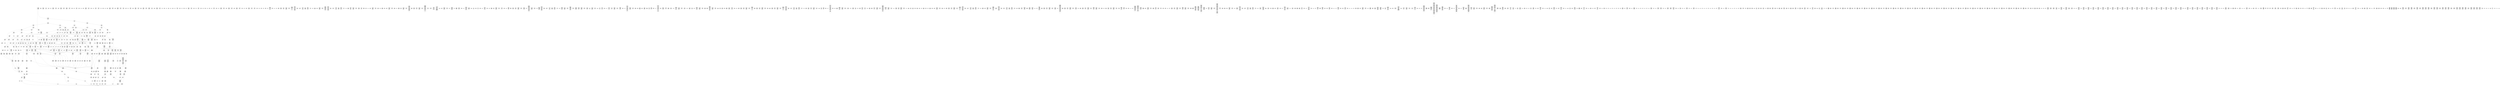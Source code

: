 /* Generated by GvGen v.1.0 (https://www.github.com/stricaud/gvgen) */

digraph G {
compound=true;
   node1 [label="[anywhere]"];
   node2 [label="# 0x0
PUSHX Data
PUSHX Data
MSTORE
PUSHX LogicData
CALLDATASIZE
LT
PUSHX Data
JUMPI
"];
   node3 [label="# 0xd
PUSHX Data
CALLDATALOAD
PUSHX BitData
SHR
PUSHX LogicData
GT
PUSHX Data
JUMPI
"];
   node4 [label="# 0x1e
PUSHX LogicData
GT
PUSHX Data
JUMPI
"];
   node5 [label="# 0x29
PUSHX LogicData
GT
PUSHX Data
JUMPI
"];
   node6 [label="# 0x34
PUSHX LogicData
EQ
PUSHX Data
JUMPI
"];
   node7 [label="# 0x3f
PUSHX LogicData
EQ
PUSHX Data
JUMPI
"];
   node8 [label="# 0x4a
PUSHX LogicData
EQ
PUSHX Data
JUMPI
"];
   node9 [label="# 0x55
PUSHX LogicData
EQ
PUSHX Data
JUMPI
"];
   node10 [label="# 0x60
PUSHX LogicData
EQ
PUSHX Data
JUMPI
"];
   node11 [label="# 0x6b
PUSHX LogicData
EQ
PUSHX Data
JUMPI
"];
   node12 [label="# 0x76
PUSHX Data
JUMP
"];
   node13 [label="# 0x7a
JUMPDEST
PUSHX LogicData
EQ
PUSHX Data
JUMPI
"];
   node14 [label="# 0x86
PUSHX LogicData
EQ
PUSHX Data
JUMPI
"];
   node15 [label="# 0x91
PUSHX LogicData
EQ
PUSHX Data
JUMPI
"];
   node16 [label="# 0x9c
PUSHX LogicData
EQ
PUSHX Data
JUMPI
"];
   node17 [label="# 0xa7
PUSHX LogicData
EQ
PUSHX Data
JUMPI
"];
   node18 [label="# 0xb2
PUSHX LogicData
EQ
PUSHX Data
JUMPI
"];
   node19 [label="# 0xbd
PUSHX Data
JUMP
"];
   node20 [label="# 0xc1
JUMPDEST
PUSHX LogicData
GT
PUSHX Data
JUMPI
"];
   node21 [label="# 0xcd
PUSHX LogicData
EQ
PUSHX Data
JUMPI
"];
   node22 [label="# 0xd8
PUSHX LogicData
EQ
PUSHX Data
JUMPI
"];
   node23 [label="# 0xe3
PUSHX LogicData
EQ
PUSHX Data
JUMPI
"];
   node24 [label="# 0xee
PUSHX LogicData
EQ
PUSHX Data
JUMPI
"];
   node25 [label="# 0xf9
PUSHX LogicData
EQ
PUSHX Data
JUMPI
"];
   node26 [label="# 0x104
PUSHX LogicData
EQ
PUSHX Data
JUMPI
"];
   node27 [label="# 0x10f
PUSHX Data
JUMP
"];
   node28 [label="# 0x113
JUMPDEST
PUSHX LogicData
EQ
PUSHX Data
JUMPI
"];
   node29 [label="# 0x11f
PUSHX LogicData
EQ
PUSHX Data
JUMPI
"];
   node30 [label="# 0x12a
PUSHX LogicData
EQ
PUSHX Data
JUMPI
"];
   node31 [label="# 0x135
PUSHX LogicData
EQ
PUSHX Data
JUMPI
"];
   node32 [label="# 0x140
PUSHX LogicData
EQ
PUSHX Data
JUMPI
"];
   node33 [label="# 0x14b
PUSHX LogicData
EQ
PUSHX Data
JUMPI
"];
   node34 [label="# 0x156
PUSHX Data
JUMP
"];
   node35 [label="# 0x15a
JUMPDEST
PUSHX LogicData
GT
PUSHX Data
JUMPI
"];
   node36 [label="# 0x166
PUSHX LogicData
GT
PUSHX Data
JUMPI
"];
   node37 [label="# 0x171
PUSHX LogicData
EQ
PUSHX Data
JUMPI
"];
   node38 [label="# 0x17c
PUSHX LogicData
EQ
PUSHX Data
JUMPI
"];
   node39 [label="# 0x187
PUSHX LogicData
EQ
PUSHX Data
JUMPI
"];
   node40 [label="# 0x192
PUSHX LogicData
EQ
PUSHX Data
JUMPI
"];
   node41 [label="# 0x19d
PUSHX LogicData
EQ
PUSHX Data
JUMPI
"];
   node42 [label="# 0x1a8
PUSHX LogicData
EQ
PUSHX Data
JUMPI
"];
   node43 [label="# 0x1b3
PUSHX Data
JUMP
"];
   node44 [label="# 0x1b7
JUMPDEST
PUSHX LogicData
EQ
PUSHX Data
JUMPI
"];
   node45 [label="# 0x1c3
PUSHX LogicData
EQ
PUSHX Data
JUMPI
"];
   node46 [label="# 0x1ce
PUSHX LogicData
EQ
PUSHX Data
JUMPI
"];
   node47 [label="# 0x1d9
PUSHX LogicData
EQ
PUSHX Data
JUMPI
"];
   node48 [label="# 0x1e4
PUSHX LogicData
EQ
PUSHX Data
JUMPI
"];
   node49 [label="# 0x1ef
PUSHX LogicData
EQ
PUSHX Data
JUMPI
"];
   node50 [label="# 0x1fa
PUSHX Data
JUMP
"];
   node51 [label="# 0x1fe
JUMPDEST
PUSHX LogicData
GT
PUSHX Data
JUMPI
"];
   node52 [label="# 0x20a
PUSHX LogicData
EQ
PUSHX Data
JUMPI
"];
   node53 [label="# 0x215
PUSHX LogicData
EQ
PUSHX Data
JUMPI
"];
   node54 [label="# 0x220
PUSHX LogicData
EQ
PUSHX Data
JUMPI
"];
   node55 [label="# 0x22b
PUSHX LogicData
EQ
PUSHX Data
JUMPI
"];
   node56 [label="# 0x236
PUSHX LogicData
EQ
PUSHX Data
JUMPI
"];
   node57 [label="# 0x241
PUSHX LogicData
EQ
PUSHX Data
JUMPI
"];
   node58 [label="# 0x24c
PUSHX Data
JUMP
"];
   node59 [label="# 0x250
JUMPDEST
PUSHX LogicData
EQ
PUSHX Data
JUMPI
"];
   node60 [label="# 0x25c
PUSHX LogicData
EQ
PUSHX Data
JUMPI
"];
   node61 [label="# 0x267
PUSHX LogicData
EQ
PUSHX Data
JUMPI
"];
   node62 [label="# 0x272
PUSHX LogicData
EQ
PUSHX Data
JUMPI
"];
   node63 [label="# 0x27d
PUSHX LogicData
EQ
PUSHX Data
JUMPI
"];
   node64 [label="# 0x288
JUMPDEST
PUSHX Data
REVERT
"];
   node65 [label="# 0x28d
JUMPDEST
CALLVALUE
ISZERO
PUSHX Data
JUMPI
"];
   node66 [label="# 0x295
PUSHX Data
REVERT
"];
   node67 [label="# 0x299
JUMPDEST
PUSHX Data
PUSHX ArithData
CALLDATASIZE
SUB
ADD
PUSHX Data
PUSHX Data
JUMP
"];
   node68 [label="# 0x2af
JUMPDEST
PUSHX Data
JUMP
"];
   node69 [label="# 0x2b4
JUMPDEST
PUSHX MemData
MLOAD
PUSHX Data
PUSHX Data
JUMP
"];
   node70 [label="# 0x2c1
JUMPDEST
PUSHX MemData
MLOAD
SUB
RETURN
"];
   node71 [label="# 0x2ca
JUMPDEST
CALLVALUE
ISZERO
PUSHX Data
JUMPI
"];
   node72 [label="# 0x2d2
PUSHX Data
REVERT
"];
   node73 [label="# 0x2d6
JUMPDEST
PUSHX Data
PUSHX ArithData
CALLDATASIZE
SUB
ADD
PUSHX Data
PUSHX Data
JUMP
"];
   node74 [label="# 0x2ec
JUMPDEST
PUSHX Data
JUMP
"];
   node75 [label="# 0x2f1
JUMPDEST
STOP
"];
   node76 [label="# 0x2f3
JUMPDEST
CALLVALUE
ISZERO
PUSHX Data
JUMPI
"];
   node77 [label="# 0x2fb
PUSHX Data
REVERT
"];
   node78 [label="# 0x2ff
JUMPDEST
PUSHX Data
PUSHX Data
JUMP
"];
   node79 [label="# 0x308
JUMPDEST
PUSHX MemData
MLOAD
PUSHX Data
PUSHX Data
JUMP
"];
   node80 [label="# 0x315
JUMPDEST
PUSHX MemData
MLOAD
SUB
RETURN
"];
   node81 [label="# 0x31e
JUMPDEST
CALLVALUE
ISZERO
PUSHX Data
JUMPI
"];
   node82 [label="# 0x326
PUSHX Data
REVERT
"];
   node83 [label="# 0x32a
JUMPDEST
PUSHX Data
PUSHX ArithData
CALLDATASIZE
SUB
ADD
PUSHX Data
PUSHX Data
JUMP
"];
   node84 [label="# 0x340
JUMPDEST
PUSHX Data
JUMP
"];
   node85 [label="# 0x345
JUMPDEST
PUSHX MemData
MLOAD
PUSHX Data
PUSHX Data
JUMP
"];
   node86 [label="# 0x352
JUMPDEST
PUSHX MemData
MLOAD
SUB
RETURN
"];
   node87 [label="# 0x35b
JUMPDEST
CALLVALUE
ISZERO
PUSHX Data
JUMPI
"];
   node88 [label="# 0x363
PUSHX Data
REVERT
"];
   node89 [label="# 0x367
JUMPDEST
PUSHX Data
PUSHX Data
JUMP
"];
   node90 [label="# 0x370
JUMPDEST
PUSHX MemData
MLOAD
PUSHX Data
PUSHX Data
JUMP
"];
   node91 [label="# 0x37d
JUMPDEST
PUSHX MemData
MLOAD
SUB
RETURN
"];
   node92 [label="# 0x386
JUMPDEST
CALLVALUE
ISZERO
PUSHX Data
JUMPI
"];
   node93 [label="# 0x38e
PUSHX Data
REVERT
"];
   node94 [label="# 0x392
JUMPDEST
PUSHX Data
PUSHX ArithData
CALLDATASIZE
SUB
ADD
PUSHX Data
PUSHX Data
JUMP
"];
   node95 [label="# 0x3a8
JUMPDEST
PUSHX Data
JUMP
"];
   node96 [label="# 0x3ad
JUMPDEST
STOP
"];
   node97 [label="# 0x3af
JUMPDEST
CALLVALUE
ISZERO
PUSHX Data
JUMPI
"];
   node98 [label="# 0x3b7
PUSHX Data
REVERT
"];
   node99 [label="# 0x3bb
JUMPDEST
PUSHX Data
PUSHX Data
JUMP
"];
   node100 [label="# 0x3c4
JUMPDEST
PUSHX MemData
MLOAD
PUSHX Data
PUSHX Data
JUMP
"];
   node101 [label="# 0x3d1
JUMPDEST
PUSHX MemData
MLOAD
SUB
RETURN
"];
   node102 [label="# 0x3da
JUMPDEST
CALLVALUE
ISZERO
PUSHX Data
JUMPI
"];
   node103 [label="# 0x3e2
PUSHX Data
REVERT
"];
   node104 [label="# 0x3e6
JUMPDEST
PUSHX Data
PUSHX ArithData
CALLDATASIZE
SUB
ADD
PUSHX Data
PUSHX Data
JUMP
"];
   node105 [label="# 0x3fc
JUMPDEST
PUSHX Data
JUMP
"];
   node106 [label="# 0x401
JUMPDEST
STOP
"];
   node107 [label="# 0x403
JUMPDEST
CALLVALUE
ISZERO
PUSHX Data
JUMPI
"];
   node108 [label="# 0x40b
PUSHX Data
REVERT
"];
   node109 [label="# 0x40f
JUMPDEST
PUSHX Data
PUSHX ArithData
CALLDATASIZE
SUB
ADD
PUSHX Data
PUSHX Data
JUMP
"];
   node110 [label="# 0x425
JUMPDEST
PUSHX Data
JUMP
"];
   node111 [label="# 0x42a
JUMPDEST
PUSHX MemData
MLOAD
PUSHX Data
PUSHX Data
JUMP
"];
   node112 [label="# 0x437
JUMPDEST
PUSHX MemData
MLOAD
SUB
RETURN
"];
   node113 [label="# 0x440
JUMPDEST
CALLVALUE
ISZERO
PUSHX Data
JUMPI
"];
   node114 [label="# 0x448
PUSHX Data
REVERT
"];
   node115 [label="# 0x44c
JUMPDEST
PUSHX Data
PUSHX ArithData
CALLDATASIZE
SUB
ADD
PUSHX Data
PUSHX Data
JUMP
"];
   node116 [label="# 0x462
JUMPDEST
PUSHX Data
JUMP
"];
   node117 [label="# 0x467
JUMPDEST
STOP
"];
   node118 [label="# 0x469
JUMPDEST
CALLVALUE
ISZERO
PUSHX Data
JUMPI
"];
   node119 [label="# 0x471
PUSHX Data
REVERT
"];
   node120 [label="# 0x475
JUMPDEST
PUSHX Data
PUSHX Data
JUMP
"];
   node121 [label="# 0x47e
JUMPDEST
PUSHX MemData
MLOAD
PUSHX Data
PUSHX Data
JUMP
"];
   node122 [label="# 0x48b
JUMPDEST
PUSHX MemData
MLOAD
SUB
RETURN
"];
   node123 [label="# 0x494
JUMPDEST
CALLVALUE
ISZERO
PUSHX Data
JUMPI
"];
   node124 [label="# 0x49c
PUSHX Data
REVERT
"];
   node125 [label="# 0x4a0
JUMPDEST
PUSHX Data
PUSHX Data
JUMP
"];
   node126 [label="# 0x4a9
JUMPDEST
PUSHX MemData
MLOAD
PUSHX Data
PUSHX Data
JUMP
"];
   node127 [label="# 0x4b6
JUMPDEST
PUSHX MemData
MLOAD
SUB
RETURN
"];
   node128 [label="# 0x4bf
JUMPDEST
PUSHX Data
PUSHX Data
JUMP
"];
   node129 [label="# 0x4c7
JUMPDEST
STOP
"];
   node130 [label="# 0x4c9
JUMPDEST
CALLVALUE
ISZERO
PUSHX Data
JUMPI
"];
   node131 [label="# 0x4d1
PUSHX Data
REVERT
"];
   node132 [label="# 0x4d5
JUMPDEST
PUSHX Data
PUSHX ArithData
CALLDATASIZE
SUB
ADD
PUSHX Data
PUSHX Data
JUMP
"];
   node133 [label="# 0x4eb
JUMPDEST
PUSHX Data
JUMP
"];
   node134 [label="# 0x4f0
JUMPDEST
STOP
"];
   node135 [label="# 0x4f2
JUMPDEST
CALLVALUE
ISZERO
PUSHX Data
JUMPI
"];
   node136 [label="# 0x4fa
PUSHX Data
REVERT
"];
   node137 [label="# 0x4fe
JUMPDEST
PUSHX Data
PUSHX ArithData
CALLDATASIZE
SUB
ADD
PUSHX Data
PUSHX Data
JUMP
"];
   node138 [label="# 0x514
JUMPDEST
PUSHX Data
JUMP
"];
   node139 [label="# 0x519
JUMPDEST
PUSHX MemData
MLOAD
PUSHX Data
PUSHX Data
JUMP
"];
   node140 [label="# 0x526
JUMPDEST
PUSHX MemData
MLOAD
SUB
RETURN
"];
   node141 [label="# 0x52f
JUMPDEST
CALLVALUE
ISZERO
PUSHX Data
JUMPI
"];
   node142 [label="# 0x537
PUSHX Data
REVERT
"];
   node143 [label="# 0x53b
JUMPDEST
PUSHX Data
PUSHX ArithData
CALLDATASIZE
SUB
ADD
PUSHX Data
PUSHX Data
JUMP
"];
   node144 [label="# 0x551
JUMPDEST
PUSHX Data
JUMP
"];
   node145 [label="# 0x556
JUMPDEST
PUSHX MemData
MLOAD
PUSHX Data
PUSHX Data
JUMP
"];
   node146 [label="# 0x563
JUMPDEST
PUSHX MemData
MLOAD
SUB
RETURN
"];
   node147 [label="# 0x56c
JUMPDEST
CALLVALUE
ISZERO
PUSHX Data
JUMPI
"];
   node148 [label="# 0x574
PUSHX Data
REVERT
"];
   node149 [label="# 0x578
JUMPDEST
PUSHX Data
PUSHX Data
JUMP
"];
   node150 [label="# 0x581
JUMPDEST
PUSHX MemData
MLOAD
PUSHX Data
PUSHX Data
JUMP
"];
   node151 [label="# 0x58e
JUMPDEST
PUSHX MemData
MLOAD
SUB
RETURN
"];
   node152 [label="# 0x597
JUMPDEST
CALLVALUE
ISZERO
PUSHX Data
JUMPI
"];
   node153 [label="# 0x59f
PUSHX Data
REVERT
"];
   node154 [label="# 0x5a3
JUMPDEST
PUSHX Data
PUSHX ArithData
CALLDATASIZE
SUB
ADD
PUSHX Data
PUSHX Data
JUMP
"];
   node155 [label="# 0x5b9
JUMPDEST
PUSHX Data
JUMP
"];
   node156 [label="# 0x5be
JUMPDEST
STOP
"];
   node157 [label="# 0x5c0
JUMPDEST
CALLVALUE
ISZERO
PUSHX Data
JUMPI
"];
   node158 [label="# 0x5c8
PUSHX Data
REVERT
"];
   node159 [label="# 0x5cc
JUMPDEST
PUSHX Data
PUSHX Data
JUMP
"];
   node160 [label="# 0x5d5
JUMPDEST
PUSHX MemData
MLOAD
PUSHX Data
PUSHX Data
JUMP
"];
   node161 [label="# 0x5e2
JUMPDEST
PUSHX MemData
MLOAD
SUB
RETURN
"];
   node162 [label="# 0x5eb
JUMPDEST
CALLVALUE
ISZERO
PUSHX Data
JUMPI
"];
   node163 [label="# 0x5f3
PUSHX Data
REVERT
"];
   node164 [label="# 0x5f7
JUMPDEST
PUSHX Data
PUSHX ArithData
CALLDATASIZE
SUB
ADD
PUSHX Data
PUSHX Data
JUMP
"];
   node165 [label="# 0x60d
JUMPDEST
PUSHX Data
JUMP
"];
   node166 [label="# 0x612
JUMPDEST
PUSHX MemData
MLOAD
PUSHX Data
PUSHX Data
JUMP
"];
   node167 [label="# 0x61f
JUMPDEST
PUSHX MemData
MLOAD
SUB
RETURN
"];
   node168 [label="# 0x628
JUMPDEST
CALLVALUE
ISZERO
PUSHX Data
JUMPI
"];
   node169 [label="# 0x630
PUSHX Data
REVERT
"];
   node170 [label="# 0x634
JUMPDEST
PUSHX Data
PUSHX ArithData
CALLDATASIZE
SUB
ADD
PUSHX Data
PUSHX Data
JUMP
"];
   node171 [label="# 0x64a
JUMPDEST
PUSHX Data
JUMP
"];
   node172 [label="# 0x64f
JUMPDEST
PUSHX MemData
MLOAD
PUSHX Data
PUSHX Data
JUMP
"];
   node173 [label="# 0x65c
JUMPDEST
PUSHX MemData
MLOAD
SUB
RETURN
"];
   node174 [label="# 0x665
JUMPDEST
CALLVALUE
ISZERO
PUSHX Data
JUMPI
"];
   node175 [label="# 0x66d
PUSHX Data
REVERT
"];
   node176 [label="# 0x671
JUMPDEST
PUSHX Data
PUSHX Data
JUMP
"];
   node177 [label="# 0x67a
JUMPDEST
PUSHX MemData
MLOAD
PUSHX Data
PUSHX Data
JUMP
"];
   node178 [label="# 0x687
JUMPDEST
PUSHX MemData
MLOAD
SUB
RETURN
"];
   node179 [label="# 0x690
JUMPDEST
CALLVALUE
ISZERO
PUSHX Data
JUMPI
"];
   node180 [label="# 0x698
PUSHX Data
REVERT
"];
   node181 [label="# 0x69c
JUMPDEST
PUSHX Data
PUSHX ArithData
CALLDATASIZE
SUB
ADD
PUSHX Data
PUSHX Data
JUMP
"];
   node182 [label="# 0x6b2
JUMPDEST
PUSHX Data
JUMP
"];
   node183 [label="# 0x6b7
JUMPDEST
PUSHX MemData
MLOAD
PUSHX Data
PUSHX Data
JUMP
"];
   node184 [label="# 0x6c4
JUMPDEST
PUSHX MemData
MLOAD
SUB
RETURN
"];
   node185 [label="# 0x6cd
JUMPDEST
CALLVALUE
ISZERO
PUSHX Data
JUMPI
"];
   node186 [label="# 0x6d5
PUSHX Data
REVERT
"];
   node187 [label="# 0x6d9
JUMPDEST
PUSHX Data
PUSHX Data
JUMP
"];
   node188 [label="# 0x6e2
JUMPDEST
STOP
"];
   node189 [label="# 0x6e4
JUMPDEST
CALLVALUE
ISZERO
PUSHX Data
JUMPI
"];
   node190 [label="# 0x6ec
PUSHX Data
REVERT
"];
   node191 [label="# 0x6f0
JUMPDEST
PUSHX Data
PUSHX ArithData
CALLDATASIZE
SUB
ADD
PUSHX Data
PUSHX Data
JUMP
"];
   node192 [label="# 0x706
JUMPDEST
PUSHX Data
JUMP
"];
   node193 [label="# 0x70b
JUMPDEST
STOP
"];
   node194 [label="# 0x70d
JUMPDEST
PUSHX Data
PUSHX ArithData
CALLDATASIZE
SUB
ADD
PUSHX Data
PUSHX Data
JUMP
"];
   node195 [label="# 0x722
JUMPDEST
PUSHX Data
JUMP
"];
   node196 [label="# 0x727
JUMPDEST
STOP
"];
   node197 [label="# 0x729
JUMPDEST
CALLVALUE
ISZERO
PUSHX Data
JUMPI
"];
   node198 [label="# 0x731
PUSHX Data
REVERT
"];
   node199 [label="# 0x735
JUMPDEST
PUSHX Data
PUSHX ArithData
CALLDATASIZE
SUB
ADD
PUSHX Data
PUSHX Data
JUMP
"];
   node200 [label="# 0x74b
JUMPDEST
PUSHX Data
JUMP
"];
   node201 [label="# 0x750
JUMPDEST
STOP
"];
   node202 [label="# 0x752
JUMPDEST
CALLVALUE
ISZERO
PUSHX Data
JUMPI
"];
   node203 [label="# 0x75a
PUSHX Data
REVERT
"];
   node204 [label="# 0x75e
JUMPDEST
PUSHX Data
PUSHX Data
JUMP
"];
   node205 [label="# 0x767
JUMPDEST
PUSHX MemData
MLOAD
PUSHX Data
PUSHX Data
JUMP
"];
   node206 [label="# 0x774
JUMPDEST
PUSHX MemData
MLOAD
SUB
RETURN
"];
   node207 [label="# 0x77d
JUMPDEST
CALLVALUE
ISZERO
PUSHX Data
JUMPI
"];
   node208 [label="# 0x785
PUSHX Data
REVERT
"];
   node209 [label="# 0x789
JUMPDEST
PUSHX Data
PUSHX ArithData
CALLDATASIZE
SUB
ADD
PUSHX Data
PUSHX Data
JUMP
"];
   node210 [label="# 0x79f
JUMPDEST
PUSHX Data
JUMP
"];
   node211 [label="# 0x7a4
JUMPDEST
STOP
"];
   node212 [label="# 0x7a6
JUMPDEST
CALLVALUE
ISZERO
PUSHX Data
JUMPI
"];
   node213 [label="# 0x7ae
PUSHX Data
REVERT
"];
   node214 [label="# 0x7b2
JUMPDEST
PUSHX Data
PUSHX ArithData
CALLDATASIZE
SUB
ADD
PUSHX Data
PUSHX Data
JUMP
"];
   node215 [label="# 0x7c8
JUMPDEST
PUSHX Data
JUMP
"];
   node216 [label="# 0x7cd
JUMPDEST
STOP
"];
   node217 [label="# 0x7cf
JUMPDEST
CALLVALUE
ISZERO
PUSHX Data
JUMPI
"];
   node218 [label="# 0x7d7
PUSHX Data
REVERT
"];
   node219 [label="# 0x7db
JUMPDEST
PUSHX Data
PUSHX Data
JUMP
"];
   node220 [label="# 0x7e4
JUMPDEST
PUSHX MemData
MLOAD
PUSHX Data
PUSHX Data
JUMP
"];
   node221 [label="# 0x7f1
JUMPDEST
PUSHX MemData
MLOAD
SUB
RETURN
"];
   node222 [label="# 0x7fa
JUMPDEST
CALLVALUE
ISZERO
PUSHX Data
JUMPI
"];
   node223 [label="# 0x802
PUSHX Data
REVERT
"];
   node224 [label="# 0x806
JUMPDEST
PUSHX Data
PUSHX ArithData
CALLDATASIZE
SUB
ADD
PUSHX Data
PUSHX Data
JUMP
"];
   node225 [label="# 0x81c
JUMPDEST
PUSHX Data
JUMP
"];
   node226 [label="# 0x821
JUMPDEST
STOP
"];
   node227 [label="# 0x823
JUMPDEST
CALLVALUE
ISZERO
PUSHX Data
JUMPI
"];
   node228 [label="# 0x82b
PUSHX Data
REVERT
"];
   node229 [label="# 0x82f
JUMPDEST
PUSHX Data
PUSHX Data
JUMP
"];
   node230 [label="# 0x838
JUMPDEST
PUSHX MemData
MLOAD
PUSHX Data
PUSHX Data
JUMP
"];
   node231 [label="# 0x845
JUMPDEST
PUSHX MemData
MLOAD
SUB
RETURN
"];
   node232 [label="# 0x84e
JUMPDEST
PUSHX Data
PUSHX ArithData
CALLDATASIZE
SUB
ADD
PUSHX Data
PUSHX Data
JUMP
"];
   node233 [label="# 0x863
JUMPDEST
PUSHX Data
JUMP
"];
   node234 [label="# 0x868
JUMPDEST
STOP
"];
   node235 [label="# 0x86a
JUMPDEST
CALLVALUE
ISZERO
PUSHX Data
JUMPI
"];
   node236 [label="# 0x872
PUSHX Data
REVERT
"];
   node237 [label="# 0x876
JUMPDEST
PUSHX Data
PUSHX ArithData
CALLDATASIZE
SUB
ADD
PUSHX Data
PUSHX Data
JUMP
"];
   node238 [label="# 0x88c
JUMPDEST
PUSHX Data
JUMP
"];
   node239 [label="# 0x891
JUMPDEST
STOP
"];
   node240 [label="# 0x893
JUMPDEST
CALLVALUE
ISZERO
PUSHX Data
JUMPI
"];
   node241 [label="# 0x89b
PUSHX Data
REVERT
"];
   node242 [label="# 0x89f
JUMPDEST
PUSHX Data
PUSHX ArithData
CALLDATASIZE
SUB
ADD
PUSHX Data
PUSHX Data
JUMP
"];
   node243 [label="# 0x8b5
JUMPDEST
PUSHX Data
JUMP
"];
   node244 [label="# 0x8ba
JUMPDEST
STOP
"];
   node245 [label="# 0x8bc
JUMPDEST
CALLVALUE
ISZERO
PUSHX Data
JUMPI
"];
   node246 [label="# 0x8c4
PUSHX Data
REVERT
"];
   node247 [label="# 0x8c8
JUMPDEST
PUSHX Data
PUSHX Data
JUMP
"];
   node248 [label="# 0x8d1
JUMPDEST
PUSHX MemData
MLOAD
PUSHX Data
PUSHX Data
JUMP
"];
   node249 [label="# 0x8de
JUMPDEST
PUSHX MemData
MLOAD
SUB
RETURN
"];
   node250 [label="# 0x8e7
JUMPDEST
CALLVALUE
ISZERO
PUSHX Data
JUMPI
"];
   node251 [label="# 0x8ef
PUSHX Data
REVERT
"];
   node252 [label="# 0x8f3
JUMPDEST
PUSHX Data
PUSHX ArithData
CALLDATASIZE
SUB
ADD
PUSHX Data
PUSHX Data
JUMP
"];
   node253 [label="# 0x909
JUMPDEST
PUSHX Data
JUMP
"];
   node254 [label="# 0x90e
JUMPDEST
STOP
"];
   node255 [label="# 0x910
JUMPDEST
CALLVALUE
ISZERO
PUSHX Data
JUMPI
"];
   node256 [label="# 0x918
PUSHX Data
REVERT
"];
   node257 [label="# 0x91c
JUMPDEST
PUSHX Data
PUSHX Data
JUMP
"];
   node258 [label="# 0x925
JUMPDEST
PUSHX MemData
MLOAD
PUSHX Data
PUSHX Data
JUMP
"];
   node259 [label="# 0x932
JUMPDEST
PUSHX MemData
MLOAD
SUB
RETURN
"];
   node260 [label="# 0x93b
JUMPDEST
CALLVALUE
ISZERO
PUSHX Data
JUMPI
"];
   node261 [label="# 0x943
PUSHX Data
REVERT
"];
   node262 [label="# 0x947
JUMPDEST
PUSHX Data
PUSHX ArithData
CALLDATASIZE
SUB
ADD
PUSHX Data
PUSHX Data
JUMP
"];
   node263 [label="# 0x95d
JUMPDEST
PUSHX Data
JUMP
"];
   node264 [label="# 0x962
JUMPDEST
PUSHX MemData
MLOAD
PUSHX Data
PUSHX Data
JUMP
"];
   node265 [label="# 0x96f
JUMPDEST
PUSHX MemData
MLOAD
SUB
RETURN
"];
   node266 [label="# 0x978
JUMPDEST
CALLVALUE
ISZERO
PUSHX Data
JUMPI
"];
   node267 [label="# 0x980
PUSHX Data
REVERT
"];
   node268 [label="# 0x984
JUMPDEST
PUSHX Data
PUSHX ArithData
CALLDATASIZE
SUB
ADD
PUSHX Data
PUSHX Data
JUMP
"];
   node269 [label="# 0x99a
JUMPDEST
PUSHX Data
JUMP
"];
   node270 [label="# 0x99f
JUMPDEST
PUSHX MemData
MLOAD
PUSHX Data
PUSHX Data
JUMP
"];
   node271 [label="# 0x9ac
JUMPDEST
PUSHX MemData
MLOAD
SUB
RETURN
"];
   node272 [label="# 0x9b5
JUMPDEST
CALLVALUE
ISZERO
PUSHX Data
JUMPI
"];
   node273 [label="# 0x9bd
PUSHX Data
REVERT
"];
   node274 [label="# 0x9c1
JUMPDEST
PUSHX Data
PUSHX ArithData
CALLDATASIZE
SUB
ADD
PUSHX Data
PUSHX Data
JUMP
"];
   node275 [label="# 0x9d7
JUMPDEST
PUSHX Data
JUMP
"];
   node276 [label="# 0x9dc
JUMPDEST
STOP
"];
   node277 [label="# 0x9de
JUMPDEST
CALLVALUE
ISZERO
PUSHX Data
JUMPI
"];
   node278 [label="# 0x9e6
PUSHX Data
REVERT
"];
   node279 [label="# 0x9ea
JUMPDEST
PUSHX Data
PUSHX ArithData
CALLDATASIZE
SUB
ADD
PUSHX Data
PUSHX Data
JUMP
"];
   node280 [label="# 0xa00
JUMPDEST
PUSHX Data
JUMP
"];
   node281 [label="# 0xa05
JUMPDEST
PUSHX MemData
MLOAD
PUSHX Data
PUSHX Data
JUMP
"];
   node282 [label="# 0xa12
JUMPDEST
PUSHX MemData
MLOAD
SUB
RETURN
"];
   node283 [label="# 0xa1b
JUMPDEST
CALLVALUE
ISZERO
PUSHX Data
JUMPI
"];
   node284 [label="# 0xa23
PUSHX Data
REVERT
"];
   node285 [label="# 0xa27
JUMPDEST
PUSHX Data
PUSHX Data
JUMP
"];
   node286 [label="# 0xa30
JUMPDEST
PUSHX MemData
MLOAD
PUSHX Data
PUSHX Data
JUMP
"];
   node287 [label="# 0xa3d
JUMPDEST
PUSHX MemData
MLOAD
SUB
RETURN
"];
   node288 [label="# 0xa46
JUMPDEST
CALLVALUE
ISZERO
PUSHX Data
JUMPI
"];
   node289 [label="# 0xa4e
PUSHX Data
REVERT
"];
   node290 [label="# 0xa52
JUMPDEST
PUSHX Data
PUSHX ArithData
CALLDATASIZE
SUB
ADD
PUSHX Data
PUSHX Data
JUMP
"];
   node291 [label="# 0xa68
JUMPDEST
PUSHX Data
JUMP
"];
   node292 [label="# 0xa6d
JUMPDEST
STOP
"];
   node293 [label="# 0xa6f
JUMPDEST
CALLVALUE
ISZERO
PUSHX Data
JUMPI
"];
   node294 [label="# 0xa77
PUSHX Data
REVERT
"];
   node295 [label="# 0xa7b
JUMPDEST
PUSHX Data
PUSHX ArithData
CALLDATASIZE
SUB
ADD
PUSHX Data
PUSHX Data
JUMP
"];
   node296 [label="# 0xa91
JUMPDEST
PUSHX Data
JUMP
"];
   node297 [label="# 0xa96
JUMPDEST
STOP
"];
   node298 [label="# 0xa98
JUMPDEST
CALLVALUE
ISZERO
PUSHX Data
JUMPI
"];
   node299 [label="# 0xaa0
PUSHX Data
REVERT
"];
   node300 [label="# 0xaa4
JUMPDEST
PUSHX Data
PUSHX ArithData
CALLDATASIZE
SUB
ADD
PUSHX Data
PUSHX Data
JUMP
"];
   node301 [label="# 0xaba
JUMPDEST
PUSHX Data
JUMP
"];
   node302 [label="# 0xabf
JUMPDEST
STOP
"];
   node303 [label="# 0xac1
JUMPDEST
PUSHX Data
PUSHX BitData
PUSHX BitData
NOT
AND
PUSHX BitData
NOT
AND
EQ
PUSHX Data
JUMPI
"];
   node304 [label="# 0xb2a
PUSHX Data
PUSHX Data
JUMP
"];
   node305 [label="# 0xb33
JUMPDEST
"];
   node306 [label="# 0xb34
JUMPDEST
JUMP
"];
   node307 [label="# 0xb3b
JUMPDEST
PUSHX Data
PUSHX Data
JUMP
"];
   node308 [label="# 0xb43
JUMPDEST
PUSHX BitData
AND
PUSHX Data
PUSHX Data
JUMP
"];
   node309 [label="# 0xb61
JUMPDEST
PUSHX BitData
AND
EQ
PUSHX Data
JUMPI
"];
   node310 [label="# 0xb7d
PUSHX MemData
MLOAD
PUSHX Data
MSTORE
PUSHX ArithData
ADD
PUSHX Data
PUSHX Data
JUMP
"];
   node311 [label="# 0xbae
JUMPDEST
PUSHX MemData
MLOAD
SUB
REVERT
"];
   node312 [label="# 0xbb7
JUMPDEST
PUSHX StorData
PUSHX ArithData
PUSHX ArithData
EXP
SLOAD
PUSHX ArithData
MUL
NOT
AND
ISZERO
ISZERO
MUL
OR
SSTORE
JUMP
"];
   node313 [label="# 0xbd4
JUMPDEST
PUSHX Data
PUSHX StorData
SLOAD
PUSHX Data
PUSHX Data
JUMP
"];
   node314 [label="# 0xbe3
JUMPDEST
PUSHX ArithData
ADD
PUSHX ArithData
DIV
MUL
PUSHX ArithData
ADD
PUSHX MemData
MLOAD
ADD
PUSHX Data
MSTORE
MSTORE
PUSHX ArithData
ADD
SLOAD
PUSHX Data
PUSHX Data
JUMP
"];
   node315 [label="# 0xc0f
JUMPDEST
ISZERO
PUSHX Data
JUMPI
"];
   node316 [label="# 0xc16
PUSHX LogicData
LT
PUSHX Data
JUMPI
"];
   node317 [label="# 0xc1e
PUSHX ArithData
SLOAD
DIV
MUL
MSTORE
PUSHX ArithData
ADD
PUSHX Data
JUMP
"];
   node318 [label="# 0xc31
JUMPDEST
ADD
PUSHX Data
MSTORE
PUSHX Data
PUSHX Data
SHA3
"];
   node319 [label="# 0xc3f
JUMPDEST
SLOAD
MSTORE
PUSHX ArithData
ADD
PUSHX ArithData
ADD
GT
PUSHX Data
JUMPI
"];
   node320 [label="# 0xc53
SUB
PUSHX BitData
AND
ADD
"];
   node321 [label="# 0xc5c
JUMPDEST
JUMP
"];
   node322 [label="# 0xc66
JUMPDEST
PUSHX Data
PUSHX Data
PUSHX Data
JUMP
"];
   node323 [label="# 0xc71
JUMPDEST
PUSHX Data
JUMPI
"];
   node324 [label="# 0xc76
PUSHX MemData
MLOAD
PUSHX Data
MSTORE
PUSHX ArithData
ADD
PUSHX Data
PUSHX Data
JUMP
"];
   node325 [label="# 0xca7
JUMPDEST
PUSHX MemData
MLOAD
SUB
REVERT
"];
   node326 [label="# 0xcb0
JUMPDEST
PUSHX Data
PUSHX ArithData
MSTORE
PUSHX ArithData
ADD
MSTORE
PUSHX ArithData
ADD
PUSHX Data
SHA3
PUSHX ArithData
SLOAD
PUSHX ArithData
EXP
DIV
PUSHX BitData
AND
JUMP
"];
   node327 [label="# 0xceb
JUMPDEST
PUSHX StorData
SLOAD
PUSHX Data
PUSHX Data
JUMP
"];
   node328 [label="# 0xcf8
JUMPDEST
PUSHX ArithData
ADD
PUSHX ArithData
DIV
MUL
PUSHX ArithData
ADD
PUSHX MemData
MLOAD
ADD
PUSHX Data
MSTORE
MSTORE
PUSHX ArithData
ADD
SLOAD
PUSHX Data
PUSHX Data
JUMP
"];
   node329 [label="# 0xd24
JUMPDEST
ISZERO
PUSHX Data
JUMPI
"];
   node330 [label="# 0xd2b
PUSHX LogicData
LT
PUSHX Data
JUMPI
"];
   node331 [label="# 0xd33
PUSHX ArithData
SLOAD
DIV
MUL
MSTORE
PUSHX ArithData
ADD
PUSHX Data
JUMP
"];
   node332 [label="# 0xd46
JUMPDEST
ADD
PUSHX Data
MSTORE
PUSHX Data
PUSHX Data
SHA3
"];
   node333 [label="# 0xd54
JUMPDEST
SLOAD
MSTORE
PUSHX ArithData
ADD
PUSHX ArithData
ADD
GT
PUSHX Data
JUMPI
"];
   node334 [label="# 0xd68
SUB
PUSHX BitData
AND
ADD
"];
   node335 [label="# 0xd71
JUMPDEST
JUMP
"];
   node336 [label="# 0xd79
JUMPDEST
PUSHX Data
PUSHX Data
PUSHX Data
JUMP
"];
   node337 [label="# 0xd84
JUMPDEST
PUSHX BitData
AND
PUSHX BitData
AND
EQ
ISZERO
PUSHX Data
JUMPI
"];
   node338 [label="# 0xdbb
PUSHX MemData
MLOAD
PUSHX Data
MSTORE
PUSHX ArithData
ADD
PUSHX Data
PUSHX Data
JUMP
"];
   node339 [label="# 0xdec
JUMPDEST
PUSHX MemData
MLOAD
SUB
REVERT
"];
   node340 [label="# 0xdf5
JUMPDEST
PUSHX BitData
AND
PUSHX Data
PUSHX Data
JUMP
"];
   node341 [label="# 0xe14
JUMPDEST
PUSHX BitData
AND
EQ
PUSHX Data
JUMPI
"];
   node342 [label="# 0xe31
PUSHX Data
PUSHX Data
PUSHX Data
JUMP
"];
   node343 [label="# 0xe3d
JUMPDEST
PUSHX Data
JUMP
"];
   node344 [label="# 0xe42
JUMPDEST
"];
   node345 [label="# 0xe43
JUMPDEST
PUSHX Data
JUMPI
"];
   node346 [label="# 0xe48
PUSHX MemData
MLOAD
PUSHX Data
MSTORE
PUSHX ArithData
ADD
PUSHX Data
PUSHX Data
JUMP
"];
   node347 [label="# 0xe79
JUMPDEST
PUSHX MemData
MLOAD
SUB
REVERT
"];
   node348 [label="# 0xe82
JUMPDEST
PUSHX Data
PUSHX Data
JUMP
"];
   node349 [label="# 0xe8c
JUMPDEST
JUMP
"];
   node350 [label="# 0xe91
JUMPDEST
PUSHX Data
PUSHX StorData
SLOAD
JUMP
"];
   node351 [label="# 0xe9e
JUMPDEST
PUSHX Data
PUSHX Data
PUSHX Data
JUMP
"];
   node352 [label="# 0xea9
JUMPDEST
PUSHX Data
JUMP
"];
   node353 [label="# 0xeaf
JUMPDEST
PUSHX Data
JUMPI
"];
   node354 [label="# 0xeb4
PUSHX MemData
MLOAD
PUSHX Data
MSTORE
PUSHX ArithData
ADD
PUSHX Data
PUSHX Data
JUMP
"];
   node355 [label="# 0xee5
JUMPDEST
PUSHX MemData
MLOAD
SUB
REVERT
"];
   node356 [label="# 0xeee
JUMPDEST
PUSHX Data
PUSHX Data
JUMP
"];
   node357 [label="# 0xef9
JUMPDEST
JUMP
"];
   node358 [label="# 0xefe
JUMPDEST
PUSHX Data
PUSHX Data
PUSHX Data
JUMP
"];
   node359 [label="# 0xf09
JUMPDEST
LT
PUSHX Data
JUMPI
"];
   node360 [label="# 0xf10
PUSHX MemData
MLOAD
PUSHX Data
MSTORE
PUSHX ArithData
ADD
PUSHX Data
PUSHX Data
JUMP
"];
   node361 [label="# 0xf41
JUMPDEST
PUSHX MemData
MLOAD
SUB
REVERT
"];
   node362 [label="# 0xf4a
JUMPDEST
PUSHX Data
PUSHX ArithData
PUSHX BitData
AND
PUSHX BitData
AND
MSTORE
PUSHX ArithData
ADD
MSTORE
PUSHX ArithData
ADD
PUSHX Data
SHA3
PUSHX ArithData
MSTORE
PUSHX ArithData
ADD
MSTORE
PUSHX ArithData
ADD
PUSHX Data
SHA3
SLOAD
JUMP
"];
   node363 [label="# 0xfa3
JUMPDEST
PUSHX Data
PUSHX Data
JUMP
"];
   node364 [label="# 0xfab
JUMPDEST
PUSHX BitData
AND
PUSHX Data
PUSHX Data
JUMP
"];
   node365 [label="# 0xfc9
JUMPDEST
PUSHX BitData
AND
EQ
PUSHX Data
JUMPI
"];
   node366 [label="# 0xfe5
PUSHX MemData
MLOAD
PUSHX Data
MSTORE
PUSHX ArithData
ADD
PUSHX Data
PUSHX Data
JUMP
"];
   node367 [label="# 0x1016
JUMPDEST
PUSHX MemData
MLOAD
SUB
REVERT
"];
   node368 [label="# 0x101f
JUMPDEST
PUSHX LogicData
PUSHX Data
PUSHX ArithData
PUSHX BitData
AND
PUSHX BitData
AND
MSTORE
PUSHX ArithData
ADD
MSTORE
PUSHX ArithData
ADD
PUSHX Data
SHA3
PUSHX ArithData
PUSHX ArithData
EXP
SLOAD
PUSHX ArithData
MUL
NOT
AND
ISZERO
ISZERO
MUL
OR
SSTORE
JUMP
"];
   node369 [label="# 0x107a
JUMPDEST
PUSHX StorData
SLOAD
JUMP
"];
   node370 [label="# 0x1080
JUMPDEST
PUSHX StorData
PUSHX ArithData
SLOAD
PUSHX ArithData
EXP
DIV
PUSHX BitData
AND
JUMP
"];
   node371 [label="# 0x1093
JUMPDEST
PUSHX Data
PUSHX Data
JUMP
"];
   node372 [label="# 0x109b
JUMPDEST
PUSHX BitData
AND
PUSHX Data
PUSHX Data
JUMP
"];
   node373 [label="# 0x10b9
JUMPDEST
PUSHX BitData
AND
EQ
PUSHX Data
JUMPI
"];
   node374 [label="# 0x10d5
PUSHX MemData
MLOAD
PUSHX Data
MSTORE
PUSHX ArithData
ADD
PUSHX Data
PUSHX Data
JUMP
"];
   node375 [label="# 0x1106
JUMPDEST
PUSHX MemData
MLOAD
SUB
REVERT
"];
   node376 [label="# 0x110f
JUMPDEST
PUSHX Data
SELFBALANCE
PUSHX LogicData
GT
PUSHX Data
JUMPI
"];
   node377 [label="# 0x111d
PUSHX MemData
MLOAD
PUSHX Data
MSTORE
PUSHX ArithData
ADD
PUSHX Data
PUSHX Data
JUMP
"];
   node378 [label="# 0x114e
JUMPDEST
PUSHX MemData
MLOAD
SUB
REVERT
"];
   node379 [label="# 0x1157
JUMPDEST
PUSHX Data
CALLER
PUSHX BitData
AND
PUSHX MemData
MLOAD
PUSHX Data
PUSHX Data
JUMP
"];
   node380 [label="# 0x117d
JUMPDEST
PUSHX Data
PUSHX MemData
MLOAD
SUB
GAS
CALL
RETURNDATASIZE
PUSHX LogicData
EQ
PUSHX Data
JUMPI
"];
   node381 [label="# 0x1199
PUSHX MemData
MLOAD
PUSHX BitData
NOT
PUSHX ArithData
RETURNDATASIZE
ADD
AND
ADD
PUSHX Data
MSTORE
RETURNDATASIZE
MSTORE
RETURNDATASIZE
PUSHX Data
PUSHX ArithData
ADD
RETURNDATACOPY
PUSHX Data
JUMP
"];
   node382 [label="# 0x11ba
JUMPDEST
PUSHX Data
"];
   node383 [label="# 0x11bf
JUMPDEST
PUSHX Data
JUMPI
"];
   node384 [label="# 0x11c9
PUSHX MemData
MLOAD
PUSHX Data
MSTORE
PUSHX ArithData
ADD
PUSHX Data
PUSHX Data
JUMP
"];
   node385 [label="# 0x11fa
JUMPDEST
PUSHX MemData
MLOAD
SUB
REVERT
"];
   node386 [label="# 0x1203
JUMPDEST
JUMP
"];
   node387 [label="# 0x1207
JUMPDEST
PUSHX Data
PUSHX MemData
MLOAD
PUSHX ArithData
ADD
PUSHX Data
MSTORE
PUSHX Data
MSTORE
PUSHX Data
JUMP
"];
   node388 [label="# 0x1222
JUMPDEST
JUMP
"];
   node389 [label="# 0x1227
JUMPDEST
PUSHX Data
PUSHX Data
PUSHX Data
PUSHX Data
JUMP
"];
   node390 [label="# 0x1234
JUMPDEST
PUSHX Data
PUSHX LogicData
GT
ISZERO
PUSHX Data
JUMPI
"];
   node391 [label="# 0x124a
PUSHX Data
PUSHX Data
JUMP
"];
   node392 [label="# 0x1251
JUMPDEST
"];
   node393 [label="# 0x1252
JUMPDEST
PUSHX MemData
MLOAD
MSTORE
PUSHX ArithData
MUL
PUSHX ArithData
ADD
ADD
PUSHX Data
MSTORE
ISZERO
PUSHX Data
JUMPI
"];
   node394 [label="# 0x126c
PUSHX ArithData
ADD
PUSHX ArithData
MUL
CALLDATASIZE
CALLDATACOPY
ADD
"];
   node395 [label="# 0x1280
JUMPDEST
PUSHX Data
"];
   node396 [label="# 0x1286
JUMPDEST
LT
ISZERO
PUSHX Data
JUMPI
"];
   node397 [label="# 0x128f
PUSHX Data
PUSHX Data
JUMP
"];
   node398 [label="# 0x1298
JUMPDEST
MLOAD
LT
PUSHX Data
JUMPI
"];
   node399 [label="# 0x12a3
PUSHX Data
PUSHX Data
JUMP
"];
   node400 [label="# 0x12aa
JUMPDEST
"];
   node401 [label="# 0x12ab
JUMPDEST
PUSHX ArithData
MUL
PUSHX ArithData
ADD
ADD
MSTORE
PUSHX Data
PUSHX Data
JUMP
"];
   node402 [label="# 0x12c2
JUMPDEST
PUSHX Data
JUMP
"];
   node403 [label="# 0x12ca
JUMPDEST
JUMP
"];
   node404 [label="# 0x12d5
JUMPDEST
PUSHX Data
PUSHX Data
PUSHX Data
JUMP
"];
   node405 [label="# 0x12df
JUMPDEST
LT
PUSHX Data
JUMPI
"];
   node406 [label="# 0x12e6
PUSHX MemData
MLOAD
PUSHX Data
MSTORE
PUSHX ArithData
ADD
PUSHX Data
PUSHX Data
JUMP
"];
   node407 [label="# 0x1317
JUMPDEST
PUSHX MemData
MLOAD
SUB
REVERT
"];
   node408 [label="# 0x1320
JUMPDEST
PUSHX StorData
SLOAD
LT
PUSHX Data
JUMPI
"];
   node409 [label="# 0x132c
PUSHX Data
PUSHX Data
JUMP
"];
   node410 [label="# 0x1333
JUMPDEST
"];
   node411 [label="# 0x1334
JUMPDEST
PUSHX Data
MSTORE
PUSHX Data
PUSHX Data
SHA3
ADD
SLOAD
JUMP
"];
   node412 [label="# 0x1346
JUMPDEST
PUSHX StorData
PUSHX ArithData
SLOAD
PUSHX ArithData
EXP
DIV
PUSHX BitData
AND
JUMP
"];
   node413 [label="# 0x1359
JUMPDEST
PUSHX Data
PUSHX Data
JUMP
"];
   node414 [label="# 0x1361
JUMPDEST
PUSHX BitData
AND
PUSHX Data
PUSHX Data
JUMP
"];
   node415 [label="# 0x137f
JUMPDEST
PUSHX BitData
AND
EQ
PUSHX Data
JUMPI
"];
   node416 [label="# 0x139b
PUSHX MemData
MLOAD
PUSHX Data
MSTORE
PUSHX ArithData
ADD
PUSHX Data
PUSHX Data
JUMP
"];
   node417 [label="# 0x13cc
JUMPDEST
PUSHX MemData
MLOAD
SUB
REVERT
"];
   node418 [label="# 0x13d5
JUMPDEST
PUSHX Data
MLOAD
PUSHX ArithData
ADD
PUSHX Data
PUSHX Data
JUMP
"];
   node419 [label="# 0x13eb
JUMPDEST
JUMP
"];
   node420 [label="# 0x13ef
JUMPDEST
PUSHX StorData
PUSHX ArithData
SLOAD
PUSHX ArithData
EXP
DIV
PUSHX BitData
AND
JUMP
"];
   node421 [label="# 0x1402
JUMPDEST
PUSHX Data
PUSHX Data
PUSHX ArithData
MSTORE
PUSHX ArithData
ADD
MSTORE
PUSHX ArithData
ADD
PUSHX Data
SHA3
PUSHX ArithData
SLOAD
PUSHX ArithData
EXP
DIV
PUSHX BitData
AND
PUSHX BitData
PUSHX BitData
AND
PUSHX BitData
AND
EQ
ISZERO
PUSHX Data
JUMPI
"];
   node422 [label="# 0x1471
PUSHX MemData
MLOAD
PUSHX Data
MSTORE
PUSHX ArithData
ADD
PUSHX Data
PUSHX Data
JUMP
"];
   node423 [label="# 0x14a2
JUMPDEST
PUSHX MemData
MLOAD
SUB
REVERT
"];
   node424 [label="# 0x14ab
JUMPDEST
JUMP
"];
   node425 [label="# 0x14b4
JUMPDEST
PUSHX Data
PUSHX Data
MSTORE
PUSHX Data
MSTORE
PUSHX Data
PUSHX Data
SHA3
PUSHX Data
SLOAD
JUMP
"];
   node426 [label="# 0x14cc
JUMPDEST
PUSHX StorData
SLOAD
PUSHX Data
PUSHX Data
JUMP
"];
   node427 [label="# 0x14d9
JUMPDEST
PUSHX ArithData
ADD
PUSHX ArithData
DIV
MUL
PUSHX ArithData
ADD
PUSHX MemData
MLOAD
ADD
PUSHX Data
MSTORE
MSTORE
PUSHX ArithData
ADD
SLOAD
PUSHX Data
PUSHX Data
JUMP
"];
   node428 [label="# 0x1505
JUMPDEST
ISZERO
PUSHX Data
JUMPI
"];
   node429 [label="# 0x150c
PUSHX LogicData
LT
PUSHX Data
JUMPI
"];
   node430 [label="# 0x1514
PUSHX ArithData
SLOAD
DIV
MUL
MSTORE
PUSHX ArithData
ADD
PUSHX Data
JUMP
"];
   node431 [label="# 0x1527
JUMPDEST
ADD
PUSHX Data
MSTORE
PUSHX Data
PUSHX Data
SHA3
"];
   node432 [label="# 0x1535
JUMPDEST
SLOAD
MSTORE
PUSHX ArithData
ADD
PUSHX ArithData
ADD
GT
PUSHX Data
JUMPI
"];
   node433 [label="# 0x1549
SUB
PUSHX BitData
AND
ADD
"];
   node434 [label="# 0x1552
JUMPDEST
JUMP
"];
   node435 [label="# 0x155a
JUMPDEST
PUSHX BitData
PUSHX BitData
AND
PUSHX BitData
AND
EQ
ISZERO
PUSHX Data
JUMPI
"];
   node436 [label="# 0x1591
PUSHX MemData
MLOAD
PUSHX Data
MSTORE
PUSHX ArithData
ADD
PUSHX Data
PUSHX Data
JUMP
"];
   node437 [label="# 0x15c2
JUMPDEST
PUSHX MemData
MLOAD
SUB
REVERT
"];
   node438 [label="# 0x15cb
JUMPDEST
PUSHX Data
PUSHX ArithData
PUSHX BitData
AND
PUSHX BitData
AND
MSTORE
PUSHX ArithData
ADD
MSTORE
PUSHX ArithData
ADD
PUSHX Data
SHA3
SLOAD
JUMP
"];
   node439 [label="# 0x1612
JUMPDEST
PUSHX Data
PUSHX Data
JUMP
"];
   node440 [label="# 0x161a
JUMPDEST
PUSHX BitData
AND
PUSHX Data
PUSHX Data
JUMP
"];
   node441 [label="# 0x1638
JUMPDEST
PUSHX BitData
AND
EQ
PUSHX Data
JUMPI
"];
   node442 [label="# 0x1654
PUSHX MemData
MLOAD
PUSHX Data
MSTORE
PUSHX ArithData
ADD
PUSHX Data
PUSHX Data
JUMP
"];
   node443 [label="# 0x1685
JUMPDEST
PUSHX MemData
MLOAD
SUB
REVERT
"];
   node444 [label="# 0x168e
JUMPDEST
PUSHX Data
PUSHX Data
PUSHX Data
JUMP
"];
   node445 [label="# 0x1698
JUMPDEST
JUMP
"];
   node446 [label="# 0x169a
JUMPDEST
PUSHX Data
PUSHX StorData
SLOAD
PUSHX StorData
SLOAD
PUSHX Data
PUSHX Data
JUMP
"];
   node447 [label="# 0x16ac
JUMPDEST
PUSHX StorData
SLOAD
PUSHX StorData
SLOAD
LT
PUSHX Data
JUMPI
"];
   node448 [label="# 0x16ba
PUSHX MemData
MLOAD
PUSHX Data
MSTORE
PUSHX ArithData
ADD
PUSHX Data
PUSHX Data
JUMP
"];
   node449 [label="# 0x16eb
JUMPDEST
PUSHX MemData
MLOAD
SUB
REVERT
"];
   node450 [label="# 0x16f4
JUMPDEST
PUSHX StorData
SLOAD
PUSHX Data
CALLER
PUSHX Data
JUMP
"];
   node451 [label="# 0x1700
JUMPDEST
LT
ISZERO
PUSHX Data
JUMPI
"];
   node452 [label="# 0x1707
PUSHX MemData
MLOAD
PUSHX Data
MSTORE
PUSHX ArithData
ADD
PUSHX Data
PUSHX Data
JUMP
"];
   node453 [label="# 0x1738
JUMPDEST
PUSHX MemData
MLOAD
SUB
REVERT
"];
   node454 [label="# 0x1741
JUMPDEST
PUSHX Data
"];
   node455 [label="# 0x1744
JUMPDEST
MLOAD
LT
ISZERO
PUSHX Data
JUMPI
"];
   node456 [label="# 0x174e
CALLER
PUSHX BitData
AND
PUSHX Data
MLOAD
LT
PUSHX Data
JUMPI
"];
   node457 [label="# 0x1772
PUSHX Data
PUSHX Data
JUMP
"];
   node458 [label="# 0x1779
JUMPDEST
"];
   node459 [label="# 0x177a
JUMPDEST
PUSHX ArithData
MUL
PUSHX ArithData
ADD
ADD
MLOAD
PUSHX Data
JUMP
"];
   node460 [label="# 0x1787
JUMPDEST
PUSHX BitData
AND
EQ
PUSHX Data
JUMPI
"];
   node461 [label="# 0x17a3
PUSHX MemData
MLOAD
PUSHX Data
MSTORE
PUSHX ArithData
ADD
PUSHX Data
PUSHX Data
JUMP
"];
   node462 [label="# 0x17d4
JUMPDEST
PUSHX MemData
MLOAD
SUB
REVERT
"];
   node463 [label="# 0x17dd
JUMPDEST
PUSHX LogicData
ISZERO
ISZERO
PUSHX Data
PUSHX Data
MLOAD
LT
PUSHX Data
JUMPI
"];
   node464 [label="# 0x17f0
PUSHX Data
PUSHX Data
JUMP
"];
   node465 [label="# 0x17f7
JUMPDEST
"];
   node466 [label="# 0x17f8
JUMPDEST
PUSHX ArithData
MUL
PUSHX ArithData
ADD
ADD
MLOAD
MSTORE
PUSHX ArithData
ADD
MSTORE
PUSHX ArithData
ADD
PUSHX Data
SHA3
PUSHX ArithData
SLOAD
PUSHX ArithData
EXP
DIV
PUSHX BitData
AND
ISZERO
ISZERO
EQ
PUSHX Data
JUMPI
"];
   node467 [label="# 0x1824
PUSHX MemData
MLOAD
PUSHX Data
MSTORE
PUSHX ArithData
ADD
PUSHX Data
PUSHX Data
JUMP
"];
   node468 [label="# 0x1855
JUMPDEST
PUSHX MemData
MLOAD
SUB
REVERT
"];
   node469 [label="# 0x185e
JUMPDEST
PUSHX Data
PUSHX Data
JUMP
"];
   node470 [label="# 0x1869
JUMPDEST
PUSHX Data
JUMP
"];
   node471 [label="# 0x1871
JUMPDEST
PUSHX Data
CALLER
PUSHX Data
PUSHX Data
PUSHX Data
JUMP
"];
   node472 [label="# 0x1883
JUMPDEST
PUSHX Data
JUMP
"];
   node473 [label="# 0x1888
JUMPDEST
PUSHX Data
PUSHX StorData
SLOAD
PUSHX Data
PUSHX Data
JUMP
"];
   node474 [label="# 0x1897
JUMPDEST
PUSHX Data
SSTORE
PUSHX Data
"];
   node475 [label="# 0x18a0
JUMPDEST
MLOAD
LT
ISZERO
PUSHX Data
JUMPI
"];
   node476 [label="# 0x18aa
PUSHX Data
PUSHX Data
PUSHX Data
MLOAD
LT
PUSHX Data
JUMPI
"];
   node477 [label="# 0x18ba
PUSHX Data
PUSHX Data
JUMP
"];
   node478 [label="# 0x18c1
JUMPDEST
"];
   node479 [label="# 0x18c2
JUMPDEST
PUSHX ArithData
MUL
PUSHX ArithData
ADD
ADD
MLOAD
MSTORE
PUSHX ArithData
ADD
MSTORE
PUSHX ArithData
ADD
PUSHX Data
SHA3
PUSHX ArithData
PUSHX ArithData
EXP
SLOAD
PUSHX ArithData
MUL
NOT
AND
ISZERO
ISZERO
MUL
OR
SSTORE
PUSHX Data
PUSHX Data
JUMP
"];
   node480 [label="# 0x18fa
JUMPDEST
PUSHX Data
JUMP
"];
   node481 [label="# 0x1902
JUMPDEST
PUSHX Data
CALLER
PUSHX MemData
MLOAD
PUSHX Data
PUSHX Data
JUMP
"];
   node482 [label="# 0x1936
JUMPDEST
PUSHX MemData
MLOAD
SUB
LOGX
JUMP
"];
   node483 [label="# 0x1942
JUMPDEST
PUSHX Data
PUSHX Data
PUSHX Data
JUMP
"];
   node484 [label="# 0x194c
JUMPDEST
PUSHX LogicData
GT
PUSHX Data
JUMPI
"];
   node485 [label="# 0x1957
PUSHX Data
REVERT
"];
   node486 [label="# 0x195b
JUMPDEST
PUSHX StorData
PUSHX ArithData
SLOAD
PUSHX ArithData
EXP
DIV
PUSHX BitData
AND
ISZERO
PUSHX Data
JUMPI
"];
   node487 [label="# 0x1971
PUSHX MemData
MLOAD
PUSHX Data
MSTORE
PUSHX ArithData
ADD
PUSHX Data
PUSHX Data
JUMP
"];
   node488 [label="# 0x19a2
JUMPDEST
PUSHX MemData
MLOAD
SUB
REVERT
"];
   node489 [label="# 0x19ab
JUMPDEST
PUSHX LogicData
GT
PUSHX Data
JUMPI
"];
   node490 [label="# 0x19b4
PUSHX Data
REVERT
"];
   node491 [label="# 0x19b8
JUMPDEST
PUSHX StorData
SLOAD
PUSHX Data
PUSHX Data
JUMP
"];
   node492 [label="# 0x19c7
JUMPDEST
GT
ISZERO
PUSHX Data
JUMPI
"];
   node493 [label="# 0x19ce
PUSHX Data
REVERT
"];
   node494 [label="# 0x19d2
JUMPDEST
PUSHX StorData
PUSHX ArithData
SLOAD
PUSHX ArithData
EXP
DIV
PUSHX BitData
AND
PUSHX Data
JUMPI
"];
   node495 [label="# 0x19e7
PUSHX MemData
MLOAD
PUSHX Data
MSTORE
PUSHX ArithData
ADD
PUSHX Data
PUSHX Data
JUMP
"];
   node496 [label="# 0x1a18
JUMPDEST
PUSHX MemData
MLOAD
SUB
REVERT
"];
   node497 [label="# 0x1a21
JUMPDEST
PUSHX Data
CALLER
PUSHX Data
JUMP
"];
   node498 [label="# 0x1a2b
JUMPDEST
PUSHX Data
PUSHX Data
JUMP
"];
   node499 [label="# 0x1a35
JUMPDEST
PUSHX Data
PUSHX ArithData
CALLER
PUSHX BitData
AND
PUSHX BitData
AND
MSTORE
PUSHX ArithData
ADD
MSTORE
PUSHX ArithData
ADD
PUSHX Data
SHA3
SLOAD
LT
ISZERO
PUSHX Data
JUMPI
"];
   node500 [label="# 0x1a7c
PUSHX MemData
MLOAD
PUSHX Data
MSTORE
PUSHX ArithData
ADD
PUSHX Data
PUSHX Data
JUMP
"];
   node501 [label="# 0x1aad
JUMPDEST
PUSHX MemData
MLOAD
SUB
REVERT
"];
   node502 [label="# 0x1ab6
JUMPDEST
PUSHX Data
PUSHX Data
"];
   node503 [label="# 0x1abd
JUMPDEST
GT
PUSHX Data
JUMPI
"];
   node504 [label="# 0x1ac5
PUSHX Data
CALLER
PUSHX Data
PUSHX Data
JUMP
"];
   node505 [label="# 0x1ad4
JUMPDEST
PUSHX Data
JUMP
"];
   node506 [label="# 0x1ad9
JUMPDEST
PUSHX Data
PUSHX Data
PUSHX Data
JUMP
"];
   node507 [label="# 0x1b06
JUMPDEST
CALLER
PUSHX MemData
MLOAD
PUSHX Data
PUSHX Data
JUMP
"];
   node508 [label="# 0x1b15
JUMPDEST
PUSHX MemData
MLOAD
SUB
LOGX
PUSHX Data
PUSHX Data
JUMP
"];
   node509 [label="# 0x1b28
JUMPDEST
PUSHX Data
JUMP
"];
   node510 [label="# 0x1b30
JUMPDEST
JUMP
"];
   node511 [label="# 0x1b35
JUMPDEST
PUSHX Data
PUSHX Data
JUMP
"];
   node512 [label="# 0x1b3d
JUMPDEST
PUSHX BitData
AND
PUSHX Data
PUSHX Data
JUMP
"];
   node513 [label="# 0x1b5b
JUMPDEST
PUSHX BitData
AND
EQ
PUSHX Data
JUMPI
"];
   node514 [label="# 0x1b77
PUSHX MemData
MLOAD
PUSHX Data
MSTORE
PUSHX ArithData
ADD
PUSHX Data
PUSHX Data
JUMP
"];
   node515 [label="# 0x1ba8
JUMPDEST
PUSHX MemData
MLOAD
SUB
REVERT
"];
   node516 [label="# 0x1bb1
JUMPDEST
PUSHX StorData
PUSHX ArithData
PUSHX ArithData
EXP
SLOAD
PUSHX ArithData
MUL
NOT
AND
ISZERO
ISZERO
MUL
OR
SSTORE
JUMP
"];
   node517 [label="# 0x1bce
JUMPDEST
PUSHX Data
PUSHX StorData
PUSHX ArithData
SLOAD
PUSHX ArithData
EXP
DIV
PUSHX BitData
AND
JUMP
"];
   node518 [label="# 0x1bf8
JUMPDEST
PUSHX Data
PUSHX Data
JUMP
"];
   node519 [label="# 0x1c00
JUMPDEST
PUSHX BitData
AND
PUSHX Data
PUSHX Data
JUMP
"];
   node520 [label="# 0x1c1e
JUMPDEST
PUSHX BitData
AND
EQ
PUSHX Data
JUMPI
"];
   node521 [label="# 0x1c3a
PUSHX MemData
MLOAD
PUSHX Data
MSTORE
PUSHX ArithData
ADD
PUSHX Data
PUSHX Data
JUMP
"];
   node522 [label="# 0x1c6b
JUMPDEST
PUSHX MemData
MLOAD
SUB
REVERT
"];
   node523 [label="# 0x1c74
JUMPDEST
PUSHX Data
SSTORE
JUMP
"];
   node524 [label="# 0x1c7e
JUMPDEST
PUSHX Data
PUSHX Data
JUMP
"];
   node525 [label="# 0x1c86
JUMPDEST
PUSHX BitData
AND
PUSHX Data
PUSHX Data
JUMP
"];
   node526 [label="# 0x1ca4
JUMPDEST
PUSHX BitData
AND
EQ
PUSHX Data
JUMPI
"];
   node527 [label="# 0x1cc0
PUSHX MemData
MLOAD
PUSHX Data
MSTORE
PUSHX ArithData
ADD
PUSHX Data
PUSHX Data
JUMP
"];
   node528 [label="# 0x1cf1
JUMPDEST
PUSHX MemData
MLOAD
SUB
REVERT
"];
   node529 [label="# 0x1cfa
JUMPDEST
PUSHX StorData
PUSHX ArithData
PUSHX ArithData
EXP
SLOAD
PUSHX ArithData
MUL
NOT
AND
ISZERO
ISZERO
MUL
OR
SSTORE
JUMP
"];
   node530 [label="# 0x1d17
JUMPDEST
PUSHX Data
PUSHX StorData
SLOAD
PUSHX Data
PUSHX Data
JUMP
"];
   node531 [label="# 0x1d26
JUMPDEST
PUSHX ArithData
ADD
PUSHX ArithData
DIV
MUL
PUSHX ArithData
ADD
PUSHX MemData
MLOAD
ADD
PUSHX Data
MSTORE
MSTORE
PUSHX ArithData
ADD
SLOAD
PUSHX Data
PUSHX Data
JUMP
"];
   node532 [label="# 0x1d52
JUMPDEST
ISZERO
PUSHX Data
JUMPI
"];
   node533 [label="# 0x1d59
PUSHX LogicData
LT
PUSHX Data
JUMPI
"];
   node534 [label="# 0x1d61
PUSHX ArithData
SLOAD
DIV
MUL
MSTORE
PUSHX ArithData
ADD
PUSHX Data
JUMP
"];
   node535 [label="# 0x1d74
JUMPDEST
ADD
PUSHX Data
MSTORE
PUSHX Data
PUSHX Data
SHA3
"];
   node536 [label="# 0x1d82
JUMPDEST
SLOAD
MSTORE
PUSHX ArithData
ADD
PUSHX ArithData
ADD
GT
PUSHX Data
JUMPI
"];
   node537 [label="# 0x1d96
SUB
PUSHX BitData
AND
ADD
"];
   node538 [label="# 0x1d9f
JUMPDEST
JUMP
"];
   node539 [label="# 0x1da9
JUMPDEST
PUSHX Data
PUSHX Data
JUMP
"];
   node540 [label="# 0x1db1
JUMPDEST
PUSHX BitData
AND
PUSHX Data
PUSHX Data
JUMP
"];
   node541 [label="# 0x1dcf
JUMPDEST
PUSHX BitData
AND
EQ
PUSHX Data
JUMPI
"];
   node542 [label="# 0x1deb
PUSHX MemData
MLOAD
PUSHX Data
MSTORE
PUSHX ArithData
ADD
PUSHX Data
PUSHX Data
JUMP
"];
   node543 [label="# 0x1e1c
JUMPDEST
PUSHX MemData
MLOAD
SUB
REVERT
"];
   node544 [label="# 0x1e25
JUMPDEST
PUSHX Data
"];
   node545 [label="# 0x1e28
JUMPDEST
MLOAD
LT
ISZERO
PUSHX Data
JUMPI
"];
   node546 [label="# 0x1e32
PUSHX Data
PUSHX Data
PUSHX Data
MLOAD
LT
PUSHX Data
JUMPI
"];
   node547 [label="# 0x1e42
PUSHX Data
PUSHX Data
JUMP
"];
   node548 [label="# 0x1e49
JUMPDEST
"];
   node549 [label="# 0x1e4a
JUMPDEST
PUSHX ArithData
MUL
PUSHX ArithData
ADD
ADD
MLOAD
PUSHX BitData
AND
PUSHX BitData
AND
MSTORE
PUSHX ArithData
ADD
MSTORE
PUSHX ArithData
ADD
PUSHX Data
SHA3
PUSHX ArithData
PUSHX ArithData
EXP
SLOAD
PUSHX ArithData
MUL
NOT
AND
ISZERO
ISZERO
MUL
OR
SSTORE
PUSHX Data
PUSHX Data
JUMP
"];
   node550 [label="# 0x1eae
JUMPDEST
PUSHX Data
JUMP
"];
   node551 [label="# 0x1eb6
JUMPDEST
JUMP
"];
   node552 [label="# 0x1eba
JUMPDEST
PUSHX StorData
SLOAD
JUMP
"];
   node553 [label="# 0x1ec0
JUMPDEST
PUSHX Data
PUSHX Data
PUSHX Data
JUMP
"];
   node554 [label="# 0x1eca
JUMPDEST
PUSHX StorData
PUSHX ArithData
SLOAD
PUSHX ArithData
EXP
DIV
PUSHX BitData
AND
ISZERO
PUSHX Data
JUMPI
"];
   node555 [label="# 0x1ee2
PUSHX MemData
MLOAD
PUSHX Data
MSTORE
PUSHX ArithData
ADD
PUSHX Data
PUSHX Data
JUMP
"];
   node556 [label="# 0x1f13
JUMPDEST
PUSHX MemData
MLOAD
SUB
REVERT
"];
   node557 [label="# 0x1f1c
JUMPDEST
PUSHX LogicData
GT
PUSHX Data
JUMPI
"];
   node558 [label="# 0x1f25
PUSHX Data
REVERT
"];
   node559 [label="# 0x1f29
JUMPDEST
PUSHX StorData
SLOAD
PUSHX Data
PUSHX Data
JUMP
"];
   node560 [label="# 0x1f38
JUMPDEST
GT
ISZERO
PUSHX Data
JUMPI
"];
   node561 [label="# 0x1f3f
PUSHX Data
REVERT
"];
   node562 [label="# 0x1f43
JUMPDEST
PUSHX Data
PUSHX Data
JUMP
"];
   node563 [label="# 0x1f4b
JUMPDEST
PUSHX BitData
AND
CALLER
PUSHX BitData
AND
EQ
PUSHX Data
JUMPI
"];
   node564 [label="# 0x1f7e
PUSHX StorData
SLOAD
GT
ISZERO
PUSHX Data
JUMPI
"];
   node565 [label="# 0x1f88
PUSHX Data
REVERT
"];
   node566 [label="# 0x1f8c
JUMPDEST
PUSHX Data
CALLER
PUSHX Data
JUMP
"];
   node567 [label="# 0x1f96
JUMPDEST
PUSHX Data
PUSHX Data
JUMP
"];
   node568 [label="# 0x1fa0
JUMPDEST
PUSHX StorData
SLOAD
LT
ISZERO
PUSHX Data
JUMPI
"];
   node569 [label="# 0x1faa
PUSHX MemData
MLOAD
PUSHX Data
MSTORE
PUSHX ArithData
ADD
PUSHX Data
PUSHX Data
JUMP
"];
   node570 [label="# 0x1fdb
JUMPDEST
PUSHX MemData
MLOAD
SUB
REVERT
"];
   node571 [label="# 0x1fe4
JUMPDEST
PUSHX LogicData
ISZERO
ISZERO
PUSHX Data
PUSHX ArithData
CALLER
PUSHX BitData
AND
PUSHX BitData
AND
MSTORE
PUSHX ArithData
ADD
MSTORE
PUSHX ArithData
ADD
PUSHX Data
SHA3
PUSHX ArithData
SLOAD
PUSHX ArithData
EXP
DIV
PUSHX BitData
AND
ISZERO
ISZERO
EQ
PUSHX Data
JUMPI
"];
   node572 [label="# 0x203d
PUSHX StorData
PUSHX ArithData
SLOAD
PUSHX ArithData
EXP
DIV
PUSHX BitData
AND
PUSHX Data
JUMPI
"];
   node573 [label="# 0x2051
PUSHX MemData
MLOAD
PUSHX Data
MSTORE
PUSHX ArithData
ADD
PUSHX Data
PUSHX Data
JUMP
"];
   node574 [label="# 0x2082
JUMPDEST
PUSHX MemData
MLOAD
SUB
REVERT
"];
   node575 [label="# 0x208b
JUMPDEST
"];
   node576 [label="# 0x208c
JUMPDEST
PUSHX StorData
SLOAD
PUSHX Data
PUSHX Data
JUMP
"];
   node577 [label="# 0x209a
JUMPDEST
CALLVALUE
LT
ISZERO
PUSHX Data
JUMPI
"];
   node578 [label="# 0x20a2
PUSHX MemData
MLOAD
PUSHX Data
MSTORE
PUSHX ArithData
ADD
PUSHX Data
PUSHX Data
JUMP
"];
   node579 [label="# 0x20d3
JUMPDEST
PUSHX MemData
MLOAD
SUB
REVERT
"];
   node580 [label="# 0x20dc
JUMPDEST
"];
   node581 [label="# 0x20dd
JUMPDEST
PUSHX Data
PUSHX Data
"];
   node582 [label="# 0x20e4
JUMPDEST
GT
PUSHX Data
JUMPI
"];
   node583 [label="# 0x20ec
PUSHX Data
CALLER
PUSHX Data
PUSHX Data
JUMP
"];
   node584 [label="# 0x20fb
JUMPDEST
PUSHX Data
JUMP
"];
   node585 [label="# 0x2100
JUMPDEST
PUSHX Data
PUSHX Data
JUMP
"];
   node586 [label="# 0x210b
JUMPDEST
PUSHX Data
JUMP
"];
   node587 [label="# 0x2113
JUMPDEST
JUMP
"];
   node588 [label="# 0x2118
JUMPDEST
PUSHX Data
PUSHX Data
PUSHX Data
JUMP
"];
   node589 [label="# 0x2123
JUMPDEST
PUSHX Data
JUMP
"];
   node590 [label="# 0x212a
JUMPDEST
JUMP
"];
   node591 [label="# 0x212e
JUMPDEST
PUSHX Data
PUSHX Data
PUSHX Data
JUMP
"];
   node592 [label="# 0x2139
JUMPDEST
PUSHX Data
JUMP
"];
   node593 [label="# 0x213f
JUMPDEST
PUSHX Data
JUMPI
"];
   node594 [label="# 0x2144
PUSHX MemData
MLOAD
PUSHX Data
MSTORE
PUSHX ArithData
ADD
PUSHX Data
PUSHX Data
JUMP
"];
   node595 [label="# 0x2175
JUMPDEST
PUSHX MemData
MLOAD
SUB
REVERT
"];
   node596 [label="# 0x217e
JUMPDEST
PUSHX Data
PUSHX Data
JUMP
"];
   node597 [label="# 0x218a
JUMPDEST
JUMP
"];
   node598 [label="# 0x2190
JUMPDEST
PUSHX StorData
PUSHX ArithData
SLOAD
PUSHX ArithData
EXP
DIV
PUSHX BitData
AND
JUMP
"];
   node599 [label="# 0x21a3
JUMPDEST
PUSHX Data
PUSHX Data
JUMP
"];
   node600 [label="# 0x21ab
JUMPDEST
PUSHX BitData
AND
PUSHX Data
PUSHX Data
JUMP
"];
   node601 [label="# 0x21c9
JUMPDEST
PUSHX BitData
AND
EQ
PUSHX Data
JUMPI
"];
   node602 [label="# 0x21e5
PUSHX MemData
MLOAD
PUSHX Data
MSTORE
PUSHX ArithData
ADD
PUSHX Data
PUSHX Data
JUMP
"];
   node603 [label="# 0x2216
JUMPDEST
PUSHX MemData
MLOAD
SUB
REVERT
"];
   node604 [label="# 0x221f
JUMPDEST
PUSHX StorData
PUSHX ArithData
PUSHX ArithData
EXP
SLOAD
PUSHX ArithData
MUL
NOT
AND
ISZERO
ISZERO
MUL
OR
SSTORE
JUMP
"];
   node605 [label="# 0x223c
JUMPDEST
PUSHX StorData
SLOAD
PUSHX Data
PUSHX Data
JUMP
"];
   node606 [label="# 0x2249
JUMPDEST
PUSHX ArithData
ADD
PUSHX ArithData
DIV
MUL
PUSHX ArithData
ADD
PUSHX MemData
MLOAD
ADD
PUSHX Data
MSTORE
MSTORE
PUSHX ArithData
ADD
SLOAD
PUSHX Data
PUSHX Data
JUMP
"];
   node607 [label="# 0x2275
JUMPDEST
ISZERO
PUSHX Data
JUMPI
"];
   node608 [label="# 0x227c
PUSHX LogicData
LT
PUSHX Data
JUMPI
"];
   node609 [label="# 0x2284
PUSHX ArithData
SLOAD
DIV
MUL
MSTORE
PUSHX ArithData
ADD
PUSHX Data
JUMP
"];
   node610 [label="# 0x2297
JUMPDEST
ADD
PUSHX Data
MSTORE
PUSHX Data
PUSHX Data
SHA3
"];
   node611 [label="# 0x22a5
JUMPDEST
SLOAD
MSTORE
PUSHX ArithData
ADD
PUSHX ArithData
ADD
GT
PUSHX Data
JUMPI
"];
   node612 [label="# 0x22b9
SUB
PUSHX BitData
AND
ADD
"];
   node613 [label="# 0x22c2
JUMPDEST
JUMP
"];
   node614 [label="# 0x22ca
JUMPDEST
PUSHX Data
PUSHX Data
PUSHX Data
JUMP
"];
   node615 [label="# 0x22d5
JUMPDEST
PUSHX Data
JUMPI
"];
   node616 [label="# 0x22da
PUSHX MemData
MLOAD
PUSHX Data
MSTORE
PUSHX ArithData
ADD
PUSHX Data
PUSHX Data
JUMP
"];
   node617 [label="# 0x230b
JUMPDEST
PUSHX MemData
MLOAD
SUB
REVERT
"];
   node618 [label="# 0x2314
JUMPDEST
PUSHX LogicData
ISZERO
ISZERO
PUSHX StorData
PUSHX ArithData
SLOAD
PUSHX ArithData
EXP
DIV
PUSHX BitData
AND
ISZERO
ISZERO
EQ
ISZERO
PUSHX Data
JUMPI
"];
   node619 [label="# 0x2331
PUSHX StorData
SLOAD
PUSHX Data
PUSHX Data
JUMP
"];
   node620 [label="# 0x233d
JUMPDEST
PUSHX ArithData
ADD
PUSHX ArithData
DIV
MUL
PUSHX ArithData
ADD
PUSHX MemData
MLOAD
ADD
PUSHX Data
MSTORE
MSTORE
PUSHX ArithData
ADD
SLOAD
PUSHX Data
PUSHX Data
JUMP
"];
   node621 [label="# 0x2369
JUMPDEST
ISZERO
PUSHX Data
JUMPI
"];
   node622 [label="# 0x2370
PUSHX LogicData
LT
PUSHX Data
JUMPI
"];
   node623 [label="# 0x2378
PUSHX ArithData
SLOAD
DIV
MUL
MSTORE
PUSHX ArithData
ADD
PUSHX Data
JUMP
"];
   node624 [label="# 0x238b
JUMPDEST
ADD
PUSHX Data
MSTORE
PUSHX Data
PUSHX Data
SHA3
"];
   node625 [label="# 0x2399
JUMPDEST
SLOAD
MSTORE
PUSHX ArithData
ADD
PUSHX ArithData
ADD
GT
PUSHX Data
JUMPI
"];
   node626 [label="# 0x23ad
SUB
PUSHX BitData
AND
ADD
"];
   node627 [label="# 0x23b6
JUMPDEST
PUSHX Data
JUMP
"];
   node628 [label="# 0x23c2
JUMPDEST
PUSHX Data
PUSHX Data
PUSHX Data
JUMP
"];
   node629 [label="# 0x23cc
JUMPDEST
PUSHX LogicData
MLOAD
GT
PUSHX Data
JUMPI
"];
   node630 [label="# 0x23d8
PUSHX MemData
MLOAD
PUSHX ArithData
ADD
PUSHX Data
MSTORE
PUSHX Data
MSTORE
PUSHX Data
JUMP
"];
   node631 [label="# 0x23ec
JUMPDEST
PUSHX Data
PUSHX Data
JUMP
"];
   node632 [label="# 0x23f6
JUMPDEST
PUSHX Data
PUSHX MemData
MLOAD
PUSHX ArithData
ADD
PUSHX Data
PUSHX Data
JUMP
"];
   node633 [label="# 0x240a
JUMPDEST
PUSHX MemData
MLOAD
PUSHX ArithData
SUB
SUB
MSTORE
PUSHX Data
MSTORE
"];
   node634 [label="# 0x241a
JUMPDEST
"];
   node635 [label="# 0x241e
JUMPDEST
JUMP
"];
   node636 [label="# 0x2423
JUMPDEST
PUSHX Data
PUSHX Data
MSTORE
PUSHX Data
MSTORE
PUSHX Data
PUSHX Data
SHA3
PUSHX ArithData
SLOAD
PUSHX ArithData
EXP
DIV
PUSHX BitData
AND
JUMP
"];
   node637 [label="# 0x2443
JUMPDEST
PUSHX Data
PUSHX Data
JUMP
"];
   node638 [label="# 0x244b
JUMPDEST
PUSHX BitData
AND
PUSHX Data
PUSHX Data
JUMP
"];
   node639 [label="# 0x2469
JUMPDEST
PUSHX BitData
AND
EQ
PUSHX Data
JUMPI
"];
   node640 [label="# 0x2485
PUSHX MemData
MLOAD
PUSHX Data
MSTORE
PUSHX ArithData
ADD
PUSHX Data
PUSHX Data
JUMP
"];
   node641 [label="# 0x24b6
JUMPDEST
PUSHX MemData
MLOAD
SUB
REVERT
"];
   node642 [label="# 0x24bf
JUMPDEST
PUSHX Data
MLOAD
PUSHX ArithData
ADD
PUSHX Data
PUSHX Data
JUMP
"];
   node643 [label="# 0x24d5
JUMPDEST
JUMP
"];
   node644 [label="# 0x24d9
JUMPDEST
PUSHX Data
PUSHX Data
PUSHX ArithData
PUSHX BitData
AND
PUSHX BitData
AND
MSTORE
PUSHX ArithData
ADD
MSTORE
PUSHX ArithData
ADD
PUSHX Data
SHA3
PUSHX ArithData
PUSHX BitData
AND
PUSHX BitData
AND
MSTORE
PUSHX ArithData
ADD
MSTORE
PUSHX ArithData
ADD
PUSHX Data
SHA3
PUSHX ArithData
SLOAD
PUSHX ArithData
EXP
DIV
PUSHX BitData
AND
JUMP
"];
   node645 [label="# 0x256d
JUMPDEST
PUSHX StorData
SLOAD
JUMP
"];
   node646 [label="# 0x2573
JUMPDEST
PUSHX Data
PUSHX Data
JUMP
"];
   node647 [label="# 0x257b
JUMPDEST
PUSHX BitData
AND
PUSHX Data
PUSHX Data
JUMP
"];
   node648 [label="# 0x2599
JUMPDEST
PUSHX BitData
AND
EQ
PUSHX Data
JUMPI
"];
   node649 [label="# 0x25b5
PUSHX MemData
MLOAD
PUSHX Data
MSTORE
PUSHX ArithData
ADD
PUSHX Data
PUSHX Data
JUMP
"];
   node650 [label="# 0x25e6
JUMPDEST
PUSHX MemData
MLOAD
SUB
REVERT
"];
   node651 [label="# 0x25ef
JUMPDEST
PUSHX Data
MLOAD
PUSHX ArithData
ADD
PUSHX Data
PUSHX Data
JUMP
"];
   node652 [label="# 0x2605
JUMPDEST
JUMP
"];
   node653 [label="# 0x2609
JUMPDEST
PUSHX Data
PUSHX Data
JUMP
"];
   node654 [label="# 0x2611
JUMPDEST
PUSHX BitData
AND
PUSHX Data
PUSHX Data
JUMP
"];
   node655 [label="# 0x262f
JUMPDEST
PUSHX BitData
AND
EQ
PUSHX Data
JUMPI
"];
   node656 [label="# 0x264b
PUSHX MemData
MLOAD
PUSHX Data
MSTORE
PUSHX ArithData
ADD
PUSHX Data
PUSHX Data
JUMP
"];
   node657 [label="# 0x267c
JUMPDEST
PUSHX MemData
MLOAD
SUB
REVERT
"];
   node658 [label="# 0x2685
JUMPDEST
PUSHX BitData
PUSHX BitData
AND
PUSHX BitData
AND
EQ
ISZERO
PUSHX Data
JUMPI
"];
   node659 [label="# 0x26bb
PUSHX MemData
MLOAD
PUSHX Data
MSTORE
PUSHX ArithData
ADD
PUSHX Data
PUSHX Data
JUMP
"];
   node660 [label="# 0x26ec
JUMPDEST
PUSHX MemData
MLOAD
SUB
REVERT
"];
   node661 [label="# 0x26f5
JUMPDEST
PUSHX Data
PUSHX Data
JUMP
"];
   node662 [label="# 0x26fe
JUMPDEST
JUMP
"];
   node663 [label="# 0x2701
JUMPDEST
PUSHX Data
PUSHX Data
JUMP
"];
   node664 [label="# 0x2709
JUMPDEST
PUSHX BitData
AND
PUSHX Data
PUSHX Data
JUMP
"];
   node665 [label="# 0x2727
JUMPDEST
PUSHX BitData
AND
EQ
PUSHX Data
JUMPI
"];
   node666 [label="# 0x2743
PUSHX MemData
MLOAD
PUSHX Data
MSTORE
PUSHX ArithData
ADD
PUSHX Data
PUSHX Data
JUMP
"];
   node667 [label="# 0x2774
JUMPDEST
PUSHX MemData
MLOAD
SUB
REVERT
"];
   node668 [label="# 0x277d
JUMPDEST
PUSHX Data
SSTORE
JUMP
"];
   node669 [label="# 0x2787
JUMPDEST
PUSHX Data
PUSHX BitData
PUSHX BitData
NOT
AND
PUSHX BitData
NOT
AND
EQ
PUSHX Data
JUMPI
"];
   node670 [label="# 0x27f0
PUSHX BitData
PUSHX BitData
NOT
AND
PUSHX BitData
NOT
AND
EQ
"];
   node671 [label="# 0x2852
JUMPDEST
PUSHX Data
JUMPI
"];
   node672 [label="# 0x2858
PUSHX Data
PUSHX Data
JUMP
"];
   node673 [label="# 0x2861
JUMPDEST
"];
   node674 [label="# 0x2862
JUMPDEST
JUMP
"];
   node675 [label="# 0x2869
JUMPDEST
PUSHX Data
CALLER
JUMP
"];
   node676 [label="# 0x2871
JUMPDEST
PUSHX BitData
PUSHX BitData
AND
PUSHX Data
PUSHX ArithData
MSTORE
PUSHX ArithData
ADD
MSTORE
PUSHX ArithData
ADD
PUSHX Data
SHA3
PUSHX ArithData
SLOAD
PUSHX ArithData
EXP
DIV
PUSHX BitData
AND
PUSHX BitData
AND
EQ
ISZERO
JUMP
"];
   node677 [label="# 0x28dd
JUMPDEST
PUSHX Data
PUSHX ArithData
MSTORE
PUSHX ArithData
ADD
MSTORE
PUSHX ArithData
ADD
PUSHX Data
SHA3
PUSHX ArithData
PUSHX ArithData
EXP
SLOAD
PUSHX ArithData
MUL
NOT
AND
PUSHX BitData
AND
MUL
OR
SSTORE
PUSHX BitData
AND
PUSHX Data
PUSHX Data
JUMP
"];
   node678 [label="# 0x2950
JUMPDEST
PUSHX BitData
AND
PUSHX Data
PUSHX MemData
MLOAD
PUSHX MemData
MLOAD
SUB
LOGX
JUMP
"];
   node679 [label="# 0x2996
JUMPDEST
PUSHX Data
PUSHX Data
PUSHX Data
JUMP
"];
   node680 [label="# 0x29a1
JUMPDEST
PUSHX Data
JUMPI
"];
   node681 [label="# 0x29a6
PUSHX MemData
MLOAD
PUSHX Data
MSTORE
PUSHX ArithData
ADD
PUSHX Data
PUSHX Data
JUMP
"];
   node682 [label="# 0x29d7
JUMPDEST
PUSHX MemData
MLOAD
SUB
REVERT
"];
   node683 [label="# 0x29e0
JUMPDEST
PUSHX Data
PUSHX Data
PUSHX Data
JUMP
"];
   node684 [label="# 0x29eb
JUMPDEST
PUSHX BitData
AND
PUSHX BitData
AND
EQ
PUSHX Data
JUMPI
"];
   node685 [label="# 0x2a22
PUSHX BitData
AND
PUSHX Data
PUSHX Data
JUMP
"];
   node686 [label="# 0x2a42
JUMPDEST
PUSHX BitData
AND
EQ
"];
   node687 [label="# 0x2a5a
JUMPDEST
PUSHX Data
JUMPI
"];
   node688 [label="# 0x2a60
PUSHX Data
PUSHX Data
JUMP
"];
   node689 [label="# 0x2a6a
JUMPDEST
"];
   node690 [label="# 0x2a6b
JUMPDEST
JUMP
"];
   node691 [label="# 0x2a74
JUMPDEST
PUSHX BitData
AND
PUSHX Data
PUSHX Data
JUMP
"];
   node692 [label="# 0x2a94
JUMPDEST
PUSHX BitData
AND
EQ
PUSHX Data
JUMPI
"];
   node693 [label="# 0x2ab0
PUSHX MemData
MLOAD
PUSHX Data
MSTORE
PUSHX ArithData
ADD
PUSHX Data
PUSHX Data
JUMP
"];
   node694 [label="# 0x2ae1
JUMPDEST
PUSHX MemData
MLOAD
SUB
REVERT
"];
   node695 [label="# 0x2aea
JUMPDEST
PUSHX BitData
PUSHX BitData
AND
PUSHX BitData
AND
EQ
ISZERO
PUSHX Data
JUMPI
"];
   node696 [label="# 0x2b20
PUSHX MemData
MLOAD
PUSHX Data
MSTORE
PUSHX ArithData
ADD
PUSHX Data
PUSHX Data
JUMP
"];
   node697 [label="# 0x2b51
JUMPDEST
PUSHX MemData
MLOAD
SUB
REVERT
"];
   node698 [label="# 0x2b5a
JUMPDEST
PUSHX Data
PUSHX Data
JUMP
"];
   node699 [label="# 0x2b65
JUMPDEST
PUSHX Data
PUSHX Data
PUSHX Data
JUMP
"];
   node700 [label="# 0x2b70
JUMPDEST
PUSHX Data
PUSHX Data
PUSHX ArithData
PUSHX BitData
AND
PUSHX BitData
AND
MSTORE
PUSHX ArithData
ADD
MSTORE
PUSHX ArithData
ADD
PUSHX Data
SHA3
PUSHX Data
SLOAD
PUSHX Data
PUSHX Data
JUMP
"];
   node701 [label="# 0x2bc0
JUMPDEST
SSTORE
PUSHX Data
PUSHX Data
PUSHX ArithData
PUSHX BitData
AND
PUSHX BitData
AND
MSTORE
PUSHX ArithData
ADD
MSTORE
PUSHX ArithData
ADD
PUSHX Data
SHA3
PUSHX Data
SLOAD
PUSHX Data
PUSHX Data
JUMP
"];
   node702 [label="# 0x2c17
JUMPDEST
SSTORE
PUSHX Data
PUSHX ArithData
MSTORE
PUSHX ArithData
ADD
MSTORE
PUSHX ArithData
ADD
PUSHX Data
SHA3
PUSHX ArithData
PUSHX ArithData
EXP
SLOAD
PUSHX ArithData
MUL
NOT
AND
PUSHX BitData
AND
MUL
OR
SSTORE
PUSHX BitData
AND
PUSHX BitData
AND
PUSHX Data
PUSHX MemData
MLOAD
PUSHX MemData
MLOAD
SUB
LOGX
JUMP
"];
   node703 [label="# 0x2cd0
JUMPDEST
PUSHX Data
PUSHX StorData
PUSHX ArithData
SLOAD
PUSHX ArithData
EXP
DIV
PUSHX BitData
AND
PUSHX StorData
PUSHX ArithData
PUSHX ArithData
EXP
SLOAD
PUSHX ArithData
MUL
NOT
AND
PUSHX BitData
AND
MUL
OR
SSTORE
PUSHX BitData
AND
PUSHX BitData
AND
PUSHX Data
PUSHX MemData
MLOAD
PUSHX MemData
MLOAD
SUB
LOGX
JUMP
"];
   node704 [label="# 0x2d96
JUMPDEST
PUSHX Data
PUSHX MemData
MLOAD
PUSHX ArithData
ADD
PUSHX Data
MSTORE
PUSHX Data
MSTORE
PUSHX Data
JUMP
"];
   node705 [label="# 0x2db0
JUMPDEST
JUMP
"];
   node706 [label="# 0x2db4
JUMPDEST
PUSHX BitData
AND
PUSHX BitData
AND
EQ
ISZERO
PUSHX Data
JUMPI
"];
   node707 [label="# 0x2de9
PUSHX MemData
MLOAD
PUSHX Data
MSTORE
PUSHX ArithData
ADD
PUSHX Data
PUSHX Data
JUMP
"];
   node708 [label="# 0x2e1a
JUMPDEST
PUSHX MemData
MLOAD
SUB
REVERT
"];
   node709 [label="# 0x2e23
JUMPDEST
PUSHX Data
PUSHX ArithData
PUSHX BitData
AND
PUSHX BitData
AND
MSTORE
PUSHX ArithData
ADD
MSTORE
PUSHX ArithData
ADD
PUSHX Data
SHA3
PUSHX ArithData
PUSHX BitData
AND
PUSHX BitData
AND
MSTORE
PUSHX ArithData
ADD
MSTORE
PUSHX ArithData
ADD
PUSHX Data
SHA3
PUSHX ArithData
PUSHX ArithData
EXP
SLOAD
PUSHX ArithData
MUL
NOT
AND
ISZERO
ISZERO
MUL
OR
SSTORE
PUSHX BitData
AND
PUSHX BitData
AND
PUSHX Data
PUSHX MemData
MLOAD
PUSHX Data
PUSHX Data
JUMP
"];
   node710 [label="# 0x2f14
JUMPDEST
PUSHX MemData
MLOAD
SUB
LOGX
JUMP
"];
   node711 [label="# 0x2f21
JUMPDEST
PUSHX Data
PUSHX Data
JUMP
"];
   node712 [label="# 0x2f2c
JUMPDEST
PUSHX Data
PUSHX Data
JUMP
"];
   node713 [label="# 0x2f38
JUMPDEST
PUSHX Data
JUMPI
"];
   node714 [label="# 0x2f3d
PUSHX MemData
MLOAD
PUSHX Data
MSTORE
PUSHX ArithData
ADD
PUSHX Data
PUSHX Data
JUMP
"];
   node715 [label="# 0x2f6e
JUMPDEST
PUSHX MemData
MLOAD
SUB
REVERT
"];
   node716 [label="# 0x2f77
JUMPDEST
JUMP
"];
   node717 [label="# 0x2f7d
JUMPDEST
PUSHX Data
PUSHX StorData
SLOAD
PUSHX Data
PUSHX Data
JUMP
"];
   node718 [label="# 0x2f8c
JUMPDEST
PUSHX ArithData
ADD
PUSHX ArithData
DIV
MUL
PUSHX ArithData
ADD
PUSHX MemData
MLOAD
ADD
PUSHX Data
MSTORE
MSTORE
PUSHX ArithData
ADD
SLOAD
PUSHX Data
PUSHX Data
JUMP
"];
   node719 [label="# 0x2fb8
JUMPDEST
ISZERO
PUSHX Data
JUMPI
"];
   node720 [label="# 0x2fbf
PUSHX LogicData
LT
PUSHX Data
JUMPI
"];
   node721 [label="# 0x2fc7
PUSHX ArithData
SLOAD
DIV
MUL
MSTORE
PUSHX ArithData
ADD
PUSHX Data
JUMP
"];
   node722 [label="# 0x2fda
JUMPDEST
ADD
PUSHX Data
MSTORE
PUSHX Data
PUSHX Data
SHA3
"];
   node723 [label="# 0x2fe8
JUMPDEST
SLOAD
MSTORE
PUSHX ArithData
ADD
PUSHX ArithData
ADD
GT
PUSHX Data
JUMPI
"];
   node724 [label="# 0x2ffc
SUB
PUSHX BitData
AND
ADD
"];
   node725 [label="# 0x3005
JUMPDEST
JUMP
"];
   node726 [label="# 0x300f
JUMPDEST
PUSHX Data
PUSHX LogicData
EQ
ISZERO
PUSHX Data
JUMPI
"];
   node727 [label="# 0x301b
PUSHX MemData
MLOAD
PUSHX ArithData
ADD
PUSHX Data
MSTORE
PUSHX Data
MSTORE
PUSHX ArithData
ADD
PUSHX Data
MSTORE
PUSHX Data
JUMP
"];
   node728 [label="# 0x3057
JUMPDEST
PUSHX Data
PUSHX Data
"];
   node729 [label="# 0x305f
JUMPDEST
PUSHX LogicData
EQ
PUSHX Data
JUMPI
"];
   node730 [label="# 0x3068
PUSHX Data
PUSHX Data
JUMP
"];
   node731 [label="# 0x3072
JUMPDEST
PUSHX Data
PUSHX Data
PUSHX Data
JUMP
"];
   node732 [label="# 0x3082
JUMPDEST
PUSHX Data
JUMP
"];
   node733 [label="# 0x3089
JUMPDEST
PUSHX Data
PUSHX LogicData
GT
ISZERO
PUSHX Data
JUMPI
"];
   node734 [label="# 0x309d
PUSHX Data
PUSHX Data
JUMP
"];
   node735 [label="# 0x30a4
JUMPDEST
"];
   node736 [label="# 0x30a5
JUMPDEST
PUSHX MemData
MLOAD
MSTORE
PUSHX ArithData
ADD
PUSHX BitData
NOT
AND
PUSHX ArithData
ADD
ADD
PUSHX Data
MSTORE
ISZERO
PUSHX Data
JUMPI
"];
   node737 [label="# 0x30c3
PUSHX ArithData
ADD
PUSHX ArithData
MUL
CALLDATASIZE
CALLDATACOPY
ADD
"];
   node738 [label="# 0x30d7
JUMPDEST
"];
   node739 [label="# 0x30db
JUMPDEST
PUSHX LogicData
EQ
PUSHX Data
JUMPI
"];
   node740 [label="# 0x30e4
PUSHX Data
PUSHX Data
PUSHX Data
JUMP
"];
   node741 [label="# 0x30f0
JUMPDEST
PUSHX Data
PUSHX Data
PUSHX Data
JUMP
"];
   node742 [label="# 0x30ff
JUMPDEST
PUSHX Data
PUSHX Data
PUSHX Data
JUMP
"];
   node743 [label="# 0x310b
JUMPDEST
PUSHX BitData
SHL
MLOAD
LT
PUSHX Data
JUMPI
"];
   node744 [label="# 0x3119
PUSHX Data
PUSHX Data
JUMP
"];
   node745 [label="# 0x3120
JUMPDEST
"];
   node746 [label="# 0x3121
JUMPDEST
PUSHX ArithData
ADD
ADD
PUSHX BitData
NOT
AND
PUSHX BitData
BYTE
MSTORE8
PUSHX Data
PUSHX Data
PUSHX Data
JUMP
"];
   node747 [label="# 0x315d
JUMPDEST
PUSHX Data
JUMP
"];
   node748 [label="# 0x3164
JUMPDEST
"];
   node749 [label="# 0x316b
JUMPDEST
JUMP
"];
   node750 [label="# 0x3170
JUMPDEST
PUSHX Data
PUSHX BitData
PUSHX BitData
NOT
AND
PUSHX BitData
NOT
AND
EQ
JUMP
"];
   node751 [label="# 0x31da
JUMPDEST
PUSHX Data
PUSHX Data
JUMP
"];
   node752 [label="# 0x31e5
JUMPDEST
PUSHX BitData
PUSHX BitData
AND
PUSHX BitData
AND
EQ
ISZERO
PUSHX Data
JUMPI
"];
   node753 [label="# 0x321b
PUSHX Data
PUSHX Data
JUMP
"];
   node754 [label="# 0x3223
JUMPDEST
PUSHX Data
JUMP
"];
   node755 [label="# 0x3228
JUMPDEST
PUSHX BitData
AND
PUSHX BitData
AND
EQ
PUSHX Data
JUMPI
"];
   node756 [label="# 0x325c
PUSHX Data
PUSHX Data
JUMP
"];
   node757 [label="# 0x3265
JUMPDEST
"];
   node758 [label="# 0x3266
JUMPDEST
"];
   node759 [label="# 0x3267
JUMPDEST
PUSHX BitData
PUSHX BitData
AND
PUSHX BitData
AND
EQ
ISZERO
PUSHX Data
JUMPI
"];
   node760 [label="# 0x329d
PUSHX Data
PUSHX Data
JUMP
"];
   node761 [label="# 0x32a5
JUMPDEST
PUSHX Data
JUMP
"];
   node762 [label="# 0x32aa
JUMPDEST
PUSHX BitData
AND
PUSHX BitData
AND
EQ
PUSHX Data
JUMPI
"];
   node763 [label="# 0x32de
PUSHX Data
PUSHX Data
JUMP
"];
   node764 [label="# 0x32e7
JUMPDEST
"];
   node765 [label="# 0x32e8
JUMPDEST
"];
   node766 [label="# 0x32e9
JUMPDEST
JUMP
"];
   node767 [label="# 0x32ee
JUMPDEST
PUSHX Data
PUSHX Data
JUMP
"];
   node768 [label="# 0x32f8
JUMPDEST
PUSHX Data
PUSHX Data
PUSHX Data
JUMP
"];
   node769 [label="# 0x3305
JUMPDEST
PUSHX Data
JUMPI
"];
   node770 [label="# 0x330a
PUSHX MemData
MLOAD
PUSHX Data
MSTORE
PUSHX ArithData
ADD
PUSHX Data
PUSHX Data
JUMP
"];
   node771 [label="# 0x333b
JUMPDEST
PUSHX MemData
MLOAD
SUB
REVERT
"];
   node772 [label="# 0x3344
JUMPDEST
JUMP
"];
   node773 [label="# 0x3349
JUMPDEST
PUSHX Data
PUSHX Data
PUSHX BitData
AND
PUSHX Data
JUMP
"];
   node774 [label="# 0x336a
JUMPDEST
ISZERO
PUSHX Data
JUMPI
"];
   node775 [label="# 0x3370
PUSHX BitData
AND
PUSHX Data
PUSHX Data
PUSHX Data
JUMP
"];
   node776 [label="# 0x3393
JUMPDEST
PUSHX MemData
MLOAD
PUSHX BitData
AND
PUSHX BitData
SHL
MSTORE
PUSHX ArithData
ADD
PUSHX Data
PUSHX Data
JUMP
"];
   node777 [label="# 0x33b5
JUMPDEST
PUSHX Data
PUSHX MemData
MLOAD
SUB
PUSHX Data
EXTCODESIZE
ISZERO
ISZERO
PUSHX Data
JUMPI
"];
   node778 [label="# 0x33cb
PUSHX Data
REVERT
"];
   node779 [label="# 0x33cf
JUMPDEST
GAS
CALL
ISZERO
PUSHX Data
JUMPI
"];
   node780 [label="# 0x33dd
PUSHX MemData
MLOAD
RETURNDATASIZE
PUSHX BitData
NOT
PUSHX ArithData
ADD
AND
ADD
PUSHX Data
MSTORE
ADD
PUSHX Data
PUSHX Data
JUMP
"];
   node781 [label="# 0x33fd
JUMPDEST
PUSHX Data
"];
   node782 [label="# 0x3400
JUMPDEST
PUSHX Data
JUMPI
"];
   node783 [label="# 0x3405
RETURNDATASIZE
PUSHX LogicData
EQ
PUSHX Data
JUMPI
"];
   node784 [label="# 0x340f
PUSHX MemData
MLOAD
PUSHX BitData
NOT
PUSHX ArithData
RETURNDATASIZE
ADD
AND
ADD
PUSHX Data
MSTORE
RETURNDATASIZE
MSTORE
RETURNDATASIZE
PUSHX Data
PUSHX ArithData
ADD
RETURNDATACOPY
PUSHX Data
JUMP
"];
   node785 [label="# 0x3430
JUMPDEST
PUSHX Data
"];
   node786 [label="# 0x3435
JUMPDEST
PUSHX LogicData
MLOAD
EQ
ISZERO
PUSHX Data
JUMPI
"];
   node787 [label="# 0x3441
PUSHX MemData
MLOAD
PUSHX Data
MSTORE
PUSHX ArithData
ADD
PUSHX Data
PUSHX Data
JUMP
"];
   node788 [label="# 0x3472
JUMPDEST
PUSHX MemData
MLOAD
SUB
REVERT
"];
   node789 [label="# 0x347b
JUMPDEST
MLOAD
PUSHX ArithData
ADD
REVERT
"];
   node790 [label="# 0x3483
JUMPDEST
PUSHX BitData
PUSHX BitData
SHL
PUSHX BitData
NOT
AND
PUSHX BitData
NOT
AND
EQ
PUSHX Data
JUMP
"];
   node791 [label="# 0x34d3
JUMPDEST
PUSHX Data
"];
   node792 [label="# 0x34d8
JUMPDEST
JUMP
"];
   node793 [label="# 0x34e0
JUMPDEST
JUMP
"];
   node794 [label="# 0x34e5
JUMPDEST
PUSHX StorData
SLOAD
PUSHX Data
PUSHX ArithData
MSTORE
PUSHX ArithData
ADD
MSTORE
PUSHX ArithData
ADD
PUSHX Data
SHA3
SSTORE
PUSHX StorData
PUSHX ArithData
SLOAD
ADD
SSTORE
PUSHX ArithData
SUB
PUSHX Data
MSTORE
PUSHX Data
PUSHX Data
SHA3
ADD
PUSHX Data
SSTORE
JUMP
"];
   node795 [label="# 0x352e
JUMPDEST
PUSHX Data
PUSHX Data
PUSHX Data
PUSHX Data
JUMP
"];
   node796 [label="# 0x353b
JUMPDEST
PUSHX Data
PUSHX Data
JUMP
"];
   node797 [label="# 0x3545
JUMPDEST
PUSHX Data
PUSHX Data
PUSHX ArithData
MSTORE
PUSHX ArithData
ADD
MSTORE
PUSHX ArithData
ADD
PUSHX Data
SHA3
SLOAD
EQ
PUSHX Data
JUMPI
"];
   node798 [label="# 0x3567
PUSHX Data
PUSHX Data
PUSHX ArithData
PUSHX BitData
AND
PUSHX BitData
AND
MSTORE
PUSHX ArithData
ADD
MSTORE
PUSHX ArithData
ADD
PUSHX Data
SHA3
PUSHX ArithData
MSTORE
PUSHX ArithData
ADD
MSTORE
PUSHX ArithData
ADD
PUSHX Data
SHA3
SLOAD
PUSHX Data
PUSHX ArithData
PUSHX BitData
AND
PUSHX BitData
AND
MSTORE
PUSHX ArithData
ADD
MSTORE
PUSHX ArithData
ADD
PUSHX Data
SHA3
PUSHX ArithData
MSTORE
PUSHX ArithData
ADD
MSTORE
PUSHX ArithData
ADD
PUSHX Data
SHA3
SSTORE
PUSHX Data
PUSHX ArithData
MSTORE
PUSHX ArithData
ADD
MSTORE
PUSHX ArithData
ADD
PUSHX Data
SHA3
SSTORE
"];
   node799 [label="# 0x362a
JUMPDEST
PUSHX Data
PUSHX ArithData
MSTORE
PUSHX ArithData
ADD
MSTORE
PUSHX ArithData
ADD
PUSHX Data
SHA3
PUSHX Data
SSTORE
PUSHX Data
PUSHX ArithData
PUSHX BitData
AND
PUSHX BitData
AND
MSTORE
PUSHX ArithData
ADD
MSTORE
PUSHX ArithData
ADD
PUSHX Data
SHA3
PUSHX ArithData
MSTORE
PUSHX ArithData
ADD
MSTORE
PUSHX ArithData
ADD
PUSHX Data
SHA3
PUSHX Data
SSTORE
JUMP
"];
   node800 [label="# 0x369b
JUMPDEST
PUSHX Data
PUSHX Data
PUSHX StorData
SLOAD
PUSHX Data
PUSHX Data
JUMP
"];
   node801 [label="# 0x36af
JUMPDEST
PUSHX Data
PUSHX Data
PUSHX ArithData
MSTORE
PUSHX ArithData
ADD
MSTORE
PUSHX ArithData
ADD
PUSHX Data
SHA3
SLOAD
PUSHX Data
PUSHX StorData
SLOAD
LT
PUSHX Data
JUMPI
"];
   node802 [label="# 0x36d7
PUSHX Data
PUSHX Data
JUMP
"];
   node803 [label="# 0x36de
JUMPDEST
"];
   node804 [label="# 0x36df
JUMPDEST
PUSHX Data
MSTORE
PUSHX Data
PUSHX Data
SHA3
ADD
SLOAD
PUSHX StorData
SLOAD
LT
PUSHX Data
JUMPI
"];
   node805 [label="# 0x36f9
PUSHX Data
PUSHX Data
JUMP
"];
   node806 [label="# 0x3700
JUMPDEST
"];
   node807 [label="# 0x3701
JUMPDEST
PUSHX Data
MSTORE
PUSHX Data
PUSHX Data
SHA3
ADD
SSTORE
PUSHX Data
PUSHX ArithData
MSTORE
PUSHX ArithData
ADD
MSTORE
PUSHX ArithData
ADD
PUSHX Data
SHA3
SSTORE
PUSHX Data
PUSHX ArithData
MSTORE
PUSHX ArithData
ADD
MSTORE
PUSHX ArithData
ADD
PUSHX Data
SHA3
PUSHX Data
SSTORE
PUSHX StorData
SLOAD
PUSHX Data
JUMPI
"];
   node808 [label="# 0x3748
PUSHX Data
PUSHX Data
JUMP
"];
   node809 [label="# 0x374f
JUMPDEST
"];
   node810 [label="# 0x3750
JUMPDEST
PUSHX ArithData
SUB
PUSHX Data
MSTORE
PUSHX Data
PUSHX Data
SHA3
ADD
PUSHX Data
SSTORE
SSTORE
JUMP
"];
   node811 [label="# 0x376c
JUMPDEST
PUSHX Data
PUSHX Data
PUSHX Data
JUMP
"];
   node812 [label="# 0x3777
JUMPDEST
PUSHX Data
PUSHX ArithData
PUSHX BitData
AND
PUSHX BitData
AND
MSTORE
PUSHX ArithData
ADD
MSTORE
PUSHX ArithData
ADD
PUSHX Data
SHA3
PUSHX ArithData
MSTORE
PUSHX ArithData
ADD
MSTORE
PUSHX ArithData
ADD
PUSHX Data
SHA3
SSTORE
PUSHX Data
PUSHX ArithData
MSTORE
PUSHX ArithData
ADD
MSTORE
PUSHX ArithData
ADD
PUSHX Data
SHA3
SSTORE
JUMP
"];
   node813 [label="# 0x37eb
JUMPDEST
PUSHX BitData
PUSHX BitData
AND
PUSHX BitData
AND
EQ
ISZERO
PUSHX Data
JUMPI
"];
   node814 [label="# 0x3821
PUSHX MemData
MLOAD
PUSHX Data
MSTORE
PUSHX ArithData
ADD
PUSHX Data
PUSHX Data
JUMP
"];
   node815 [label="# 0x3852
JUMPDEST
PUSHX MemData
MLOAD
SUB
REVERT
"];
   node816 [label="# 0x385b
JUMPDEST
PUSHX Data
PUSHX Data
JUMP
"];
   node817 [label="# 0x3864
JUMPDEST
ISZERO
PUSHX Data
JUMPI
"];
   node818 [label="# 0x386a
PUSHX MemData
MLOAD
PUSHX Data
MSTORE
PUSHX ArithData
ADD
PUSHX Data
PUSHX Data
JUMP
"];
   node819 [label="# 0x389b
JUMPDEST
PUSHX MemData
MLOAD
SUB
REVERT
"];
   node820 [label="# 0x38a4
JUMPDEST
PUSHX Data
PUSHX Data
PUSHX Data
JUMP
"];
   node821 [label="# 0x38b0
JUMPDEST
PUSHX Data
PUSHX Data
PUSHX ArithData
PUSHX BitData
AND
PUSHX BitData
AND
MSTORE
PUSHX ArithData
ADD
MSTORE
PUSHX ArithData
ADD
PUSHX Data
SHA3
PUSHX Data
SLOAD
PUSHX Data
PUSHX Data
JUMP
"];
   node822 [label="# 0x3900
JUMPDEST
SSTORE
PUSHX Data
PUSHX ArithData
MSTORE
PUSHX ArithData
ADD
MSTORE
PUSHX ArithData
ADD
PUSHX Data
SHA3
PUSHX ArithData
PUSHX ArithData
EXP
SLOAD
PUSHX ArithData
MUL
NOT
AND
PUSHX BitData
AND
MUL
OR
SSTORE
PUSHX BitData
AND
PUSHX BitData
PUSHX BitData
AND
PUSHX Data
PUSHX MemData
MLOAD
PUSHX MemData
MLOAD
SUB
LOGX
JUMP
"];
   node823 [label="# 0x39b9
JUMPDEST
PUSHX Data
EXTCODESIZE
PUSHX LogicData
GT
JUMP
"];
   node824 [label="# 0x39cc
JUMPDEST
SLOAD
PUSHX Data
PUSHX Data
JUMP
"];
   node825 [label="# 0x39d8
JUMPDEST
PUSHX Data
MSTORE
PUSHX Data
PUSHX Data
SHA3
PUSHX ArithData
ADD
PUSHX Data
DIV
ADD
PUSHX Data
JUMPI
"];
   node826 [label="# 0x39f2
PUSHX Data
SSTORE
PUSHX Data
JUMP
"];
   node827 [label="# 0x39fa
JUMPDEST
PUSHX LogicData
LT
PUSHX Data
JUMPI
"];
   node828 [label="# 0x3a03
MLOAD
PUSHX BitData
NOT
AND
ADD
OR
SSTORE
PUSHX Data
JUMP
"];
   node829 [label="# 0x3a13
JUMPDEST
ADD
PUSHX ArithData
ADD
SSTORE
ISZERO
PUSHX Data
JUMPI
"];
   node830 [label="# 0x3a22
ADD
"];
   node831 [label="# 0x3a25
JUMPDEST
GT
ISZERO
PUSHX Data
JUMPI
"];
   node832 [label="# 0x3a2e
MLOAD
SSTORE
PUSHX ArithData
ADD
PUSHX ArithData
ADD
PUSHX Data
JUMP
"];
   node833 [label="# 0x3a40
JUMPDEST
"];
   node834 [label="# 0x3a41
JUMPDEST
PUSHX Data
PUSHX Data
JUMP
"];
   node835 [label="# 0x3a4e
JUMPDEST
JUMP
"];
   node836 [label="# 0x3a52
JUMPDEST
"];
   node837 [label="# 0x3a53
JUMPDEST
GT
ISZERO
PUSHX Data
JUMPI
"];
   node838 [label="# 0x3a5c
PUSHX Data
PUSHX Data
SSTORE
PUSHX ArithData
ADD
PUSHX Data
JUMP
"];
   node839 [label="# 0x3a6b
JUMPDEST
JUMP
"];
   node840 [label="# 0x3a6f
JUMPDEST
PUSHX Data
PUSHX Data
PUSHX Data
PUSHX Data
JUMP
"];
   node841 [label="# 0x3a7d
JUMPDEST
PUSHX Data
JUMP
"];
   node842 [label="# 0x3a82
JUMPDEST
MSTORE
PUSHX ArithData
ADD
PUSHX ArithData
MUL
ADD
GT
ISZERO
PUSHX Data
JUMPI
"];
   node843 [label="# 0x3a9d
PUSHX Data
PUSHX Data
JUMP
"];
   node844 [label="# 0x3aa4
JUMPDEST
"];
   node845 [label="# 0x3aa5
JUMPDEST
PUSHX Data
"];
   node846 [label="# 0x3aa8
JUMPDEST
LT
ISZERO
PUSHX Data
JUMPI
"];
   node847 [label="# 0x3ab1
PUSHX Data
PUSHX Data
JUMP
"];
   node848 [label="# 0x3abb
JUMPDEST
MSTORE
PUSHX ArithData
ADD
PUSHX ArithData
ADD
PUSHX ArithData
ADD
PUSHX Data
JUMP
"];
   node849 [label="# 0x3ad5
JUMPDEST
JUMP
"];
   node850 [label="# 0x3adf
JUMPDEST
PUSHX Data
PUSHX Data
PUSHX Data
PUSHX Data
JUMP
"];
   node851 [label="# 0x3aed
JUMPDEST
PUSHX Data
JUMP
"];
   node852 [label="# 0x3af2
JUMPDEST
MSTORE
PUSHX ArithData
ADD
PUSHX ArithData
MUL
ADD
GT
ISZERO
PUSHX Data
JUMPI
"];
   node853 [label="# 0x3b0d
PUSHX Data
PUSHX Data
JUMP
"];
   node854 [label="# 0x3b14
JUMPDEST
"];
   node855 [label="# 0x3b15
JUMPDEST
PUSHX Data
"];
   node856 [label="# 0x3b18
JUMPDEST
LT
ISZERO
PUSHX Data
JUMPI
"];
   node857 [label="# 0x3b21
PUSHX Data
PUSHX Data
JUMP
"];
   node858 [label="# 0x3b2b
JUMPDEST
MSTORE
PUSHX ArithData
ADD
PUSHX ArithData
ADD
PUSHX ArithData
ADD
PUSHX Data
JUMP
"];
   node859 [label="# 0x3b45
JUMPDEST
JUMP
"];
   node860 [label="# 0x3b4f
JUMPDEST
PUSHX Data
PUSHX Data
PUSHX Data
PUSHX Data
JUMP
"];
   node861 [label="# 0x3b5d
JUMPDEST
PUSHX Data
JUMP
"];
   node862 [label="# 0x3b62
JUMPDEST
MSTORE
PUSHX ArithData
ADD
ADD
GT
ISZERO
PUSHX Data
JUMPI
"];
   node863 [label="# 0x3b76
PUSHX Data
PUSHX Data
JUMP
"];
   node864 [label="# 0x3b7d
JUMPDEST
"];
   node865 [label="# 0x3b7e
JUMPDEST
PUSHX Data
PUSHX Data
JUMP
"];
   node866 [label="# 0x3b89
JUMPDEST
JUMP
"];
   node867 [label="# 0x3b91
JUMPDEST
PUSHX Data
PUSHX Data
PUSHX Data
PUSHX Data
JUMP
"];
   node868 [label="# 0x3b9f
JUMPDEST
PUSHX Data
JUMP
"];
   node869 [label="# 0x3ba4
JUMPDEST
MSTORE
PUSHX ArithData
ADD
ADD
GT
ISZERO
PUSHX Data
JUMPI
"];
   node870 [label="# 0x3bb8
PUSHX Data
PUSHX Data
JUMP
"];
   node871 [label="# 0x3bbf
JUMPDEST
"];
   node872 [label="# 0x3bc0
JUMPDEST
PUSHX Data
PUSHX Data
JUMP
"];
   node873 [label="# 0x3bcb
JUMPDEST
JUMP
"];
   node874 [label="# 0x3bd3
JUMPDEST
PUSHX Data
CALLDATALOAD
PUSHX Data
PUSHX Data
JUMP
"];
   node875 [label="# 0x3be2
JUMPDEST
JUMP
"];
   node876 [label="# 0x3be8
JUMPDEST
PUSHX Data
PUSHX ArithData
ADD
SLT
PUSHX Data
JUMPI
"];
   node877 [label="# 0x3bf5
PUSHX Data
PUSHX Data
JUMP
"];
   node878 [label="# 0x3bfc
JUMPDEST
"];
   node879 [label="# 0x3bfd
JUMPDEST
CALLDATALOAD
PUSHX Data
PUSHX ArithData
ADD
PUSHX Data
JUMP
"];
   node880 [label="# 0x3c0d
JUMPDEST
JUMP
"];
   node881 [label="# 0x3c16
JUMPDEST
PUSHX Data
PUSHX ArithData
ADD
SLT
PUSHX Data
JUMPI
"];
   node882 [label="# 0x3c23
PUSHX Data
PUSHX Data
JUMP
"];
   node883 [label="# 0x3c2a
JUMPDEST
"];
   node884 [label="# 0x3c2b
JUMPDEST
CALLDATALOAD
PUSHX Data
PUSHX ArithData
ADD
PUSHX Data
JUMP
"];
   node885 [label="# 0x3c3b
JUMPDEST
JUMP
"];
   node886 [label="# 0x3c44
JUMPDEST
PUSHX Data
CALLDATALOAD
PUSHX Data
PUSHX Data
JUMP
"];
   node887 [label="# 0x3c53
JUMPDEST
JUMP
"];
   node888 [label="# 0x3c59
JUMPDEST
PUSHX Data
CALLDATALOAD
PUSHX Data
PUSHX Data
JUMP
"];
   node889 [label="# 0x3c68
JUMPDEST
JUMP
"];
   node890 [label="# 0x3c6e
JUMPDEST
PUSHX Data
MLOAD
PUSHX Data
PUSHX Data
JUMP
"];
   node891 [label="# 0x3c7d
JUMPDEST
JUMP
"];
   node892 [label="# 0x3c83
JUMPDEST
PUSHX Data
PUSHX ArithData
ADD
SLT
PUSHX Data
JUMPI
"];
   node893 [label="# 0x3c90
PUSHX Data
PUSHX Data
JUMP
"];
   node894 [label="# 0x3c97
JUMPDEST
"];
   node895 [label="# 0x3c98
JUMPDEST
CALLDATALOAD
PUSHX Data
PUSHX ArithData
ADD
PUSHX Data
JUMP
"];
   node896 [label="# 0x3ca8
JUMPDEST
JUMP
"];
   node897 [label="# 0x3cb1
JUMPDEST
PUSHX Data
PUSHX ArithData
ADD
SLT
PUSHX Data
JUMPI
"];
   node898 [label="# 0x3cbe
PUSHX Data
PUSHX Data
JUMP
"];
   node899 [label="# 0x3cc5
JUMPDEST
"];
   node900 [label="# 0x3cc6
JUMPDEST
CALLDATALOAD
PUSHX Data
PUSHX ArithData
ADD
PUSHX Data
JUMP
"];
   node901 [label="# 0x3cd6
JUMPDEST
JUMP
"];
   node902 [label="# 0x3cdf
JUMPDEST
PUSHX Data
CALLDATALOAD
PUSHX Data
PUSHX Data
JUMP
"];
   node903 [label="# 0x3cee
JUMPDEST
JUMP
"];
   node904 [label="# 0x3cf4
JUMPDEST
PUSHX Data
PUSHX LogicData
SUB
SLT
ISZERO
PUSHX Data
JUMPI
"];
   node905 [label="# 0x3d02
PUSHX Data
PUSHX Data
JUMP
"];
   node906 [label="# 0x3d09
JUMPDEST
"];
   node907 [label="# 0x3d0a
JUMPDEST
PUSHX ArithData
PUSHX Data
ADD
PUSHX Data
JUMP
"];
   node908 [label="# 0x3d18
JUMPDEST
JUMP
"];
   node909 [label="# 0x3d21
JUMPDEST
PUSHX Data
PUSHX LogicData
SUB
SLT
ISZERO
PUSHX Data
JUMPI
"];
   node910 [label="# 0x3d30
PUSHX Data
PUSHX Data
JUMP
"];
   node911 [label="# 0x3d37
JUMPDEST
"];
   node912 [label="# 0x3d38
JUMPDEST
PUSHX ArithData
PUSHX Data
ADD
PUSHX Data
JUMP
"];
   node913 [label="# 0x3d46
JUMPDEST
PUSHX ArithData
PUSHX Data
ADD
PUSHX Data
JUMP
"];
   node914 [label="# 0x3d57
JUMPDEST
JUMP
"];
   node915 [label="# 0x3d61
JUMPDEST
PUSHX Data
PUSHX Data
PUSHX LogicData
SUB
SLT
ISZERO
PUSHX Data
JUMPI
"];
   node916 [label="# 0x3d72
PUSHX Data
PUSHX Data
JUMP
"];
   node917 [label="# 0x3d79
JUMPDEST
"];
   node918 [label="# 0x3d7a
JUMPDEST
PUSHX ArithData
PUSHX Data
ADD
PUSHX Data
JUMP
"];
   node919 [label="# 0x3d88
JUMPDEST
PUSHX ArithData
PUSHX Data
ADD
PUSHX Data
JUMP
"];
   node920 [label="# 0x3d99
JUMPDEST
PUSHX ArithData
PUSHX Data
ADD
PUSHX Data
JUMP
"];
   node921 [label="# 0x3daa
JUMPDEST
JUMP
"];
   node922 [label="# 0x3db4
JUMPDEST
PUSHX Data
PUSHX Data
PUSHX LogicData
SUB
SLT
ISZERO
PUSHX Data
JUMPI
"];
   node923 [label="# 0x3dc6
PUSHX Data
PUSHX Data
JUMP
"];
   node924 [label="# 0x3dcd
JUMPDEST
"];
   node925 [label="# 0x3dce
JUMPDEST
PUSHX ArithData
PUSHX Data
ADD
PUSHX Data
JUMP
"];
   node926 [label="# 0x3ddc
JUMPDEST
PUSHX ArithData
PUSHX Data
ADD
PUSHX Data
JUMP
"];
   node927 [label="# 0x3ded
JUMPDEST
PUSHX ArithData
PUSHX Data
ADD
PUSHX Data
JUMP
"];
   node928 [label="# 0x3dfe
JUMPDEST
PUSHX ArithData
ADD
CALLDATALOAD
PUSHX LogicData
GT
ISZERO
PUSHX Data
JUMPI
"];
   node929 [label="# 0x3e17
PUSHX Data
PUSHX Data
JUMP
"];
   node930 [label="# 0x3e1e
JUMPDEST
"];
   node931 [label="# 0x3e1f
JUMPDEST
PUSHX Data
ADD
PUSHX Data
JUMP
"];
   node932 [label="# 0x3e2b
JUMPDEST
JUMP
"];
   node933 [label="# 0x3e37
JUMPDEST
PUSHX Data
PUSHX LogicData
SUB
SLT
ISZERO
PUSHX Data
JUMPI
"];
   node934 [label="# 0x3e46
PUSHX Data
PUSHX Data
JUMP
"];
   node935 [label="# 0x3e4d
JUMPDEST
"];
   node936 [label="# 0x3e4e
JUMPDEST
PUSHX ArithData
PUSHX Data
ADD
PUSHX Data
JUMP
"];
   node937 [label="# 0x3e5c
JUMPDEST
PUSHX ArithData
PUSHX Data
ADD
PUSHX Data
JUMP
"];
   node938 [label="# 0x3e6d
JUMPDEST
JUMP
"];
   node939 [label="# 0x3e77
JUMPDEST
PUSHX Data
PUSHX LogicData
SUB
SLT
ISZERO
PUSHX Data
JUMPI
"];
   node940 [label="# 0x3e86
PUSHX Data
PUSHX Data
JUMP
"];
   node941 [label="# 0x3e8d
JUMPDEST
"];
   node942 [label="# 0x3e8e
JUMPDEST
PUSHX ArithData
PUSHX Data
ADD
PUSHX Data
JUMP
"];
   node943 [label="# 0x3e9c
JUMPDEST
PUSHX ArithData
PUSHX Data
ADD
PUSHX Data
JUMP
"];
   node944 [label="# 0x3ead
JUMPDEST
JUMP
"];
   node945 [label="# 0x3eb7
JUMPDEST
PUSHX Data
PUSHX LogicData
SUB
SLT
ISZERO
PUSHX Data
JUMPI
"];
   node946 [label="# 0x3ec5
PUSHX Data
PUSHX Data
JUMP
"];
   node947 [label="# 0x3ecc
JUMPDEST
"];
   node948 [label="# 0x3ecd
JUMPDEST
PUSHX ArithData
ADD
CALLDATALOAD
PUSHX LogicData
GT
ISZERO
PUSHX Data
JUMPI
"];
   node949 [label="# 0x3ee3
PUSHX Data
PUSHX Data
JUMP
"];
   node950 [label="# 0x3eea
JUMPDEST
"];
   node951 [label="# 0x3eeb
JUMPDEST
PUSHX Data
ADD
PUSHX Data
JUMP
"];
   node952 [label="# 0x3ef7
JUMPDEST
JUMP
"];
   node953 [label="# 0x3f00
JUMPDEST
PUSHX Data
PUSHX LogicData
SUB
SLT
ISZERO
PUSHX Data
JUMPI
"];
   node954 [label="# 0x3f0e
PUSHX Data
PUSHX Data
JUMP
"];
   node955 [label="# 0x3f15
JUMPDEST
"];
   node956 [label="# 0x3f16
JUMPDEST
PUSHX ArithData
ADD
CALLDATALOAD
PUSHX LogicData
GT
ISZERO
PUSHX Data
JUMPI
"];
   node957 [label="# 0x3f2c
PUSHX Data
PUSHX Data
JUMP
"];
   node958 [label="# 0x3f33
JUMPDEST
"];
   node959 [label="# 0x3f34
JUMPDEST
PUSHX Data
ADD
PUSHX Data
JUMP
"];
   node960 [label="# 0x3f40
JUMPDEST
JUMP
"];
   node961 [label="# 0x3f49
JUMPDEST
PUSHX Data
PUSHX LogicData
SUB
SLT
ISZERO
PUSHX Data
JUMPI
"];
   node962 [label="# 0x3f57
PUSHX Data
PUSHX Data
JUMP
"];
   node963 [label="# 0x3f5e
JUMPDEST
"];
   node964 [label="# 0x3f5f
JUMPDEST
PUSHX ArithData
PUSHX Data
ADD
PUSHX Data
JUMP
"];
   node965 [label="# 0x3f6d
JUMPDEST
JUMP
"];
   node966 [label="# 0x3f76
JUMPDEST
PUSHX Data
PUSHX LogicData
SUB
SLT
ISZERO
PUSHX Data
JUMPI
"];
   node967 [label="# 0x3f84
PUSHX Data
PUSHX Data
JUMP
"];
   node968 [label="# 0x3f8b
JUMPDEST
"];
   node969 [label="# 0x3f8c
JUMPDEST
PUSHX ArithData
PUSHX Data
ADD
PUSHX Data
JUMP
"];
   node970 [label="# 0x3f9a
JUMPDEST
JUMP
"];
   node971 [label="# 0x3fa3
JUMPDEST
PUSHX Data
PUSHX LogicData
SUB
SLT
ISZERO
PUSHX Data
JUMPI
"];
   node972 [label="# 0x3fb1
PUSHX Data
PUSHX Data
JUMP
"];
   node973 [label="# 0x3fb8
JUMPDEST
"];
   node974 [label="# 0x3fb9
JUMPDEST
PUSHX ArithData
PUSHX Data
ADD
PUSHX Data
JUMP
"];
   node975 [label="# 0x3fc7
JUMPDEST
JUMP
"];
   node976 [label="# 0x3fd0
JUMPDEST
PUSHX Data
PUSHX LogicData
SUB
SLT
ISZERO
PUSHX Data
JUMPI
"];
   node977 [label="# 0x3fde
PUSHX Data
PUSHX Data
JUMP
"];
   node978 [label="# 0x3fe5
JUMPDEST
"];
   node979 [label="# 0x3fe6
JUMPDEST
PUSHX ArithData
ADD
CALLDATALOAD
PUSHX LogicData
GT
ISZERO
PUSHX Data
JUMPI
"];
   node980 [label="# 0x3ffc
PUSHX Data
PUSHX Data
JUMP
"];
   node981 [label="# 0x4003
JUMPDEST
"];
   node982 [label="# 0x4004
JUMPDEST
PUSHX Data
ADD
PUSHX Data
JUMP
"];
   node983 [label="# 0x4010
JUMPDEST
JUMP
"];
   node984 [label="# 0x4019
JUMPDEST
PUSHX Data
PUSHX LogicData
SUB
SLT
ISZERO
PUSHX Data
JUMPI
"];
   node985 [label="# 0x4027
PUSHX Data
PUSHX Data
JUMP
"];
   node986 [label="# 0x402e
JUMPDEST
"];
   node987 [label="# 0x402f
JUMPDEST
PUSHX ArithData
PUSHX Data
ADD
PUSHX Data
JUMP
"];
   node988 [label="# 0x403d
JUMPDEST
JUMP
"];
   node989 [label="# 0x4046
JUMPDEST
PUSHX Data
PUSHX Data
PUSHX Data
JUMP
"];
   node990 [label="# 0x4052
JUMPDEST
PUSHX ArithData
ADD
JUMP
"];
   node991 [label="# 0x405e
JUMPDEST
PUSHX Data
PUSHX Data
JUMP
"];
   node992 [label="# 0x4067
JUMPDEST
MSTORE
JUMP
"];
   node993 [label="# 0x406d
JUMPDEST
PUSHX Data
PUSHX Data
PUSHX Data
JUMP
"];
   node994 [label="# 0x4078
JUMPDEST
PUSHX Data
PUSHX Data
JUMP
"];
   node995 [label="# 0x4082
JUMPDEST
PUSHX Data
PUSHX Data
JUMP
"];
   node996 [label="# 0x408d
JUMPDEST
PUSHX Data
"];
   node997 [label="# 0x4091
JUMPDEST
LT
ISZERO
PUSHX Data
JUMPI
"];
   node998 [label="# 0x409a
MLOAD
PUSHX Data
PUSHX Data
JUMP
"];
   node999 [label="# 0x40a5
JUMPDEST
PUSHX Data
PUSHX Data
JUMP
"];
   node1000 [label="# 0x40b0
JUMPDEST
PUSHX ArithData
ADD
PUSHX Data
JUMP
"];
   node1001 [label="# 0x40be
JUMPDEST
JUMP
"];
   node1002 [label="# 0x40cb
JUMPDEST
PUSHX Data
PUSHX Data
JUMP
"];
   node1003 [label="# 0x40d4
JUMPDEST
MSTORE
JUMP
"];
   node1004 [label="# 0x40da
JUMPDEST
PUSHX Data
PUSHX Data
PUSHX Data
JUMP
"];
   node1005 [label="# 0x40e5
JUMPDEST
PUSHX Data
PUSHX Data
JUMP
"];
   node1006 [label="# 0x40ef
JUMPDEST
PUSHX Data
PUSHX ArithData
ADD
PUSHX Data
JUMP
"];
   node1007 [label="# 0x40ff
JUMPDEST
PUSHX Data
PUSHX Data
JUMP
"];
   node1008 [label="# 0x4108
JUMPDEST
ADD
JUMP
"];
   node1009 [label="# 0x4113
JUMPDEST
PUSHX Data
PUSHX Data
PUSHX Data
JUMP
"];
   node1010 [label="# 0x411e
JUMPDEST
PUSHX Data
PUSHX Data
JUMP
"];
   node1011 [label="# 0x4128
JUMPDEST
PUSHX Data
PUSHX ArithData
ADD
PUSHX Data
JUMP
"];
   node1012 [label="# 0x4138
JUMPDEST
PUSHX Data
PUSHX Data
JUMP
"];
   node1013 [label="# 0x4141
JUMPDEST
ADD
JUMP
"];
   node1014 [label="# 0x414c
JUMPDEST
PUSHX Data
PUSHX Data
PUSHX Data
JUMP
"];
   node1015 [label="# 0x4157
JUMPDEST
PUSHX Data
PUSHX Data
JUMP
"];
   node1016 [label="# 0x4161
JUMPDEST
PUSHX Data
PUSHX ArithData
ADD
PUSHX Data
JUMP
"];
   node1017 [label="# 0x4171
JUMPDEST
ADD
JUMP
"];
   node1018 [label="# 0x417d
JUMPDEST
PUSHX Data
SLOAD
PUSHX Data
PUSHX Data
JUMP
"];
   node1019 [label="# 0x418a
JUMPDEST
PUSHX Data
PUSHX Data
JUMP
"];
   node1020 [label="# 0x4194
JUMPDEST
PUSHX BitData
AND
PUSHX LogicData
EQ
PUSHX Data
JUMPI
"];
   node1021 [label="# 0x41a3
PUSHX LogicData
EQ
PUSHX Data
JUMPI
"];
   node1022 [label="# 0x41ab
PUSHX Data
JUMP
"];
   node1023 [label="# 0x41af
JUMPDEST
PUSHX BitData
NOT
AND
MSTORE
ADD
PUSHX Data
JUMP
"];
   node1024 [label="# 0x41c0
JUMPDEST
PUSHX Data
PUSHX Data
JUMP
"];
   node1025 [label="# 0x41c9
JUMPDEST
PUSHX Data
"];
   node1026 [label="# 0x41cc
JUMPDEST
LT
ISZERO
PUSHX Data
JUMPI
"];
   node1027 [label="# 0x41d5
SLOAD
ADD
MSTORE
PUSHX ArithData
ADD
PUSHX ArithData
ADD
PUSHX Data
JUMP
"];
   node1028 [label="# 0x41eb
JUMPDEST
ADD
"];
   node1029 [label="# 0x41f3
JUMPDEST
JUMP
"];
   node1030 [label="# 0x41fc
JUMPDEST
PUSHX Data
PUSHX Data
PUSHX Data
PUSHX Data
JUMP
"];
   node1031 [label="# 0x4209
JUMPDEST
PUSHX Data
PUSHX Data
JUMP
"];
   node1032 [label="# 0x4214
JUMPDEST
PUSHX ArithData
ADD
JUMP
"];
   node1033 [label="# 0x421f
JUMPDEST
PUSHX Data
PUSHX Data
PUSHX Data
PUSHX Data
JUMP
"];
   node1034 [label="# 0x422c
JUMPDEST
PUSHX Data
PUSHX Data
JUMP
"];
   node1035 [label="# 0x4237
JUMPDEST
PUSHX ArithData
ADD
JUMP
"];
   node1036 [label="# 0x4242
JUMPDEST
PUSHX Data
PUSHX Data
PUSHX Data
PUSHX Data
JUMP
"];
   node1037 [label="# 0x424f
JUMPDEST
PUSHX Data
PUSHX Data
JUMP
"];
   node1038 [label="# 0x425a
JUMPDEST
PUSHX ArithData
ADD
JUMP
"];
   node1039 [label="# 0x4265
JUMPDEST
PUSHX Data
PUSHX Data
PUSHX Data
PUSHX Data
JUMP
"];
   node1040 [label="# 0x4272
JUMPDEST
PUSHX Data
PUSHX Data
JUMP
"];
   node1041 [label="# 0x427d
JUMPDEST
PUSHX ArithData
ADD
JUMP
"];
   node1042 [label="# 0x4288
JUMPDEST
PUSHX Data
PUSHX Data
PUSHX Data
PUSHX Data
JUMP
"];
   node1043 [label="# 0x4295
JUMPDEST
PUSHX Data
PUSHX Data
JUMP
"];
   node1044 [label="# 0x42a0
JUMPDEST
PUSHX ArithData
ADD
JUMP
"];
   node1045 [label="# 0x42ab
JUMPDEST
PUSHX Data
PUSHX Data
PUSHX Data
PUSHX Data
JUMP
"];
   node1046 [label="# 0x42b8
JUMPDEST
PUSHX Data
PUSHX Data
JUMP
"];
   node1047 [label="# 0x42c3
JUMPDEST
PUSHX ArithData
ADD
JUMP
"];
   node1048 [label="# 0x42ce
JUMPDEST
PUSHX Data
PUSHX Data
PUSHX Data
PUSHX Data
JUMP
"];
   node1049 [label="# 0x42db
JUMPDEST
PUSHX Data
PUSHX Data
JUMP
"];
   node1050 [label="# 0x42e6
JUMPDEST
PUSHX ArithData
ADD
JUMP
"];
   node1051 [label="# 0x42f1
JUMPDEST
PUSHX Data
PUSHX Data
PUSHX Data
PUSHX Data
JUMP
"];
   node1052 [label="# 0x42fe
JUMPDEST
PUSHX Data
PUSHX Data
JUMP
"];
   node1053 [label="# 0x4309
JUMPDEST
PUSHX ArithData
ADD
JUMP
"];
   node1054 [label="# 0x4314
JUMPDEST
PUSHX Data
PUSHX Data
PUSHX Data
PUSHX Data
JUMP
"];
   node1055 [label="# 0x4321
JUMPDEST
PUSHX Data
PUSHX Data
JUMP
"];
   node1056 [label="# 0x432c
JUMPDEST
PUSHX ArithData
ADD
JUMP
"];
   node1057 [label="# 0x4337
JUMPDEST
PUSHX Data
PUSHX Data
PUSHX Data
PUSHX Data
JUMP
"];
   node1058 [label="# 0x4344
JUMPDEST
PUSHX Data
PUSHX Data
JUMP
"];
   node1059 [label="# 0x434f
JUMPDEST
PUSHX ArithData
ADD
JUMP
"];
   node1060 [label="# 0x435a
JUMPDEST
PUSHX Data
PUSHX Data
PUSHX Data
PUSHX Data
JUMP
"];
   node1061 [label="# 0x4367
JUMPDEST
PUSHX Data
PUSHX Data
JUMP
"];
   node1062 [label="# 0x4372
JUMPDEST
PUSHX ArithData
ADD
JUMP
"];
   node1063 [label="# 0x437d
JUMPDEST
PUSHX Data
PUSHX Data
PUSHX Data
PUSHX Data
JUMP
"];
   node1064 [label="# 0x438a
JUMPDEST
PUSHX Data
PUSHX Data
JUMP
"];
   node1065 [label="# 0x4395
JUMPDEST
PUSHX ArithData
ADD
JUMP
"];
   node1066 [label="# 0x43a0
JUMPDEST
PUSHX Data
PUSHX Data
PUSHX Data
PUSHX Data
JUMP
"];
   node1067 [label="# 0x43ad
JUMPDEST
PUSHX Data
PUSHX Data
JUMP
"];
   node1068 [label="# 0x43b8
JUMPDEST
PUSHX ArithData
ADD
JUMP
"];
   node1069 [label="# 0x43c3
JUMPDEST
PUSHX Data
PUSHX Data
PUSHX Data
PUSHX Data
JUMP
"];
   node1070 [label="# 0x43d0
JUMPDEST
PUSHX Data
PUSHX Data
JUMP
"];
   node1071 [label="# 0x43db
JUMPDEST
PUSHX ArithData
ADD
JUMP
"];
   node1072 [label="# 0x43e6
JUMPDEST
PUSHX Data
PUSHX Data
PUSHX Data
PUSHX Data
JUMP
"];
   node1073 [label="# 0x43f3
JUMPDEST
PUSHX Data
PUSHX Data
JUMP
"];
   node1074 [label="# 0x43fe
JUMPDEST
PUSHX ArithData
ADD
JUMP
"];
   node1075 [label="# 0x4409
JUMPDEST
PUSHX Data
PUSHX Data
PUSHX Data
PUSHX Data
JUMP
"];
   node1076 [label="# 0x4416
JUMPDEST
PUSHX Data
PUSHX Data
JUMP
"];
   node1077 [label="# 0x4421
JUMPDEST
PUSHX ArithData
ADD
JUMP
"];
   node1078 [label="# 0x442c
JUMPDEST
PUSHX Data
PUSHX Data
PUSHX Data
PUSHX Data
JUMP
"];
   node1079 [label="# 0x4439
JUMPDEST
PUSHX Data
PUSHX Data
JUMP
"];
   node1080 [label="# 0x4444
JUMPDEST
PUSHX ArithData
ADD
JUMP
"];
   node1081 [label="# 0x444f
JUMPDEST
PUSHX Data
PUSHX Data
PUSHX Data
PUSHX Data
JUMP
"];
   node1082 [label="# 0x445c
JUMPDEST
PUSHX Data
PUSHX Data
JUMP
"];
   node1083 [label="# 0x4467
JUMPDEST
PUSHX ArithData
ADD
JUMP
"];
   node1084 [label="# 0x4472
JUMPDEST
PUSHX Data
PUSHX Data
PUSHX Data
PUSHX Data
JUMP
"];
   node1085 [label="# 0x447f
JUMPDEST
PUSHX Data
PUSHX Data
JUMP
"];
   node1086 [label="# 0x448a
JUMPDEST
PUSHX ArithData
ADD
JUMP
"];
   node1087 [label="# 0x4495
JUMPDEST
PUSHX Data
PUSHX Data
PUSHX Data
PUSHX Data
JUMP
"];
   node1088 [label="# 0x44a2
JUMPDEST
PUSHX Data
PUSHX Data
JUMP
"];
   node1089 [label="# 0x44ad
JUMPDEST
PUSHX ArithData
ADD
JUMP
"];
   node1090 [label="# 0x44b8
JUMPDEST
PUSHX Data
PUSHX Data
PUSHX Data
PUSHX Data
JUMP
"];
   node1091 [label="# 0x44c5
JUMPDEST
PUSHX Data
PUSHX Data
JUMP
"];
   node1092 [label="# 0x44d0
JUMPDEST
PUSHX ArithData
ADD
JUMP
"];
   node1093 [label="# 0x44db
JUMPDEST
PUSHX Data
PUSHX Data
PUSHX Data
PUSHX Data
JUMP
"];
   node1094 [label="# 0x44e8
JUMPDEST
PUSHX Data
PUSHX Data
JUMP
"];
   node1095 [label="# 0x44f3
JUMPDEST
PUSHX ArithData
ADD
JUMP
"];
   node1096 [label="# 0x44fe
JUMPDEST
PUSHX Data
PUSHX Data
PUSHX Data
PUSHX Data
JUMP
"];
   node1097 [label="# 0x450b
JUMPDEST
PUSHX Data
PUSHX Data
JUMP
"];
   node1098 [label="# 0x4516
JUMPDEST
PUSHX ArithData
ADD
JUMP
"];
   node1099 [label="# 0x4521
JUMPDEST
PUSHX Data
PUSHX Data
PUSHX Data
PUSHX Data
JUMP
"];
   node1100 [label="# 0x452e
JUMPDEST
PUSHX Data
PUSHX Data
JUMP
"];
   node1101 [label="# 0x4539
JUMPDEST
PUSHX ArithData
ADD
JUMP
"];
   node1102 [label="# 0x4544
JUMPDEST
PUSHX Data
PUSHX Data
PUSHX Data
PUSHX Data
JUMP
"];
   node1103 [label="# 0x4551
JUMPDEST
PUSHX Data
PUSHX Data
JUMP
"];
   node1104 [label="# 0x455c
JUMPDEST
PUSHX ArithData
ADD
JUMP
"];
   node1105 [label="# 0x4567
JUMPDEST
PUSHX Data
PUSHX Data
PUSHX Data
PUSHX Data
JUMP
"];
   node1106 [label="# 0x4574
JUMPDEST
PUSHX Data
PUSHX Data
JUMP
"];
   node1107 [label="# 0x457f
JUMPDEST
PUSHX ArithData
ADD
JUMP
"];
   node1108 [label="# 0x458a
JUMPDEST
PUSHX Data
PUSHX Data
PUSHX Data
PUSHX Data
JUMP
"];
   node1109 [label="# 0x4597
JUMPDEST
PUSHX Data
PUSHX Data
JUMP
"];
   node1110 [label="# 0x45a2
JUMPDEST
PUSHX ArithData
ADD
JUMP
"];
   node1111 [label="# 0x45ad
JUMPDEST
PUSHX Data
PUSHX Data
PUSHX Data
PUSHX Data
JUMP
"];
   node1112 [label="# 0x45ba
JUMPDEST
PUSHX Data
PUSHX Data
JUMP
"];
   node1113 [label="# 0x45c5
JUMPDEST
PUSHX ArithData
ADD
JUMP
"];
   node1114 [label="# 0x45d0
JUMPDEST
PUSHX Data
PUSHX Data
PUSHX Data
PUSHX Data
JUMP
"];
   node1115 [label="# 0x45dd
JUMPDEST
PUSHX Data
PUSHX Data
JUMP
"];
   node1116 [label="# 0x45e8
JUMPDEST
PUSHX ArithData
ADD
JUMP
"];
   node1117 [label="# 0x45f3
JUMPDEST
PUSHX Data
PUSHX Data
PUSHX Data
PUSHX Data
JUMP
"];
   node1118 [label="# 0x4600
JUMPDEST
PUSHX Data
PUSHX Data
JUMP
"];
   node1119 [label="# 0x460b
JUMPDEST
PUSHX ArithData
ADD
JUMP
"];
   node1120 [label="# 0x4616
JUMPDEST
PUSHX Data
PUSHX Data
PUSHX Data
PUSHX Data
JUMP
"];
   node1121 [label="# 0x4623
JUMPDEST
PUSHX Data
PUSHX Data
JUMP
"];
   node1122 [label="# 0x462e
JUMPDEST
PUSHX ArithData
ADD
JUMP
"];
   node1123 [label="# 0x4639
JUMPDEST
PUSHX Data
PUSHX Data
JUMP
"];
   node1124 [label="# 0x4642
JUMPDEST
MSTORE
JUMP
"];
   node1125 [label="# 0x4648
JUMPDEST
PUSHX Data
PUSHX Data
JUMP
"];
   node1126 [label="# 0x4651
JUMPDEST
MSTORE
JUMP
"];
   node1127 [label="# 0x4657
JUMPDEST
PUSHX Data
PUSHX Data
PUSHX Data
JUMP
"];
   node1128 [label="# 0x4663
JUMPDEST
PUSHX Data
PUSHX Data
JUMP
"];
   node1129 [label="# 0x466f
JUMPDEST
PUSHX Data
PUSHX Data
JUMP
"];
   node1130 [label="# 0x467b
JUMPDEST
JUMP
"];
   node1131 [label="# 0x4688
JUMPDEST
PUSHX Data
PUSHX Data
PUSHX Data
JUMP
"];
   node1132 [label="# 0x4693
JUMPDEST
JUMP
"];
   node1133 [label="# 0x469d
JUMPDEST
PUSHX Data
PUSHX ArithData
ADD
PUSHX Data
PUSHX ArithData
ADD
PUSHX Data
JUMP
"];
   node1134 [label="# 0x46b2
JUMPDEST
JUMP
"];
   node1135 [label="# 0x46b8
JUMPDEST
PUSHX Data
PUSHX ArithData
ADD
PUSHX Data
PUSHX ArithData
ADD
PUSHX Data
JUMP
"];
   node1136 [label="# 0x46cd
JUMPDEST
PUSHX Data
PUSHX ArithData
ADD
PUSHX Data
JUMP
"];
   node1137 [label="# 0x46da
JUMPDEST
PUSHX Data
PUSHX ArithData
ADD
PUSHX Data
JUMP
"];
   node1138 [label="# 0x46e7
JUMPDEST
SUB
PUSHX ArithData
ADD
MSTORE
PUSHX Data
PUSHX Data
JUMP
"];
   node1139 [label="# 0x46f9
JUMPDEST
JUMP
"];
   node1140 [label="# 0x4704
JUMPDEST
PUSHX Data
PUSHX ArithData
ADD
SUB
PUSHX ArithData
ADD
MSTORE
PUSHX Data
PUSHX Data
JUMP
"];
   node1141 [label="# 0x471e
JUMPDEST
JUMP
"];
   node1142 [label="# 0x4726
JUMPDEST
PUSHX Data
PUSHX ArithData
ADD
SUB
PUSHX ArithData
ADD
MSTORE
PUSHX Data
PUSHX Data
JUMP
"];
   node1143 [label="# 0x4740
JUMPDEST
PUSHX Data
PUSHX ArithData
ADD
PUSHX Data
JUMP
"];
   node1144 [label="# 0x474f
JUMPDEST
PUSHX Data
PUSHX ArithData
ADD
PUSHX Data
JUMP
"];
   node1145 [label="# 0x475c
JUMPDEST
JUMP
"];
   node1146 [label="# 0x4764
JUMPDEST
PUSHX Data
PUSHX ArithData
ADD
PUSHX Data
PUSHX ArithData
ADD
PUSHX Data
JUMP
"];
   node1147 [label="# 0x4779
JUMPDEST
JUMP
"];
   node1148 [label="# 0x477f
JUMPDEST
PUSHX Data
PUSHX ArithData
ADD
SUB
PUSHX ArithData
ADD
MSTORE
PUSHX Data
PUSHX Data
JUMP
"];
   node1149 [label="# 0x4799
JUMPDEST
JUMP
"];
   node1150 [label="# 0x47a1
JUMPDEST
PUSHX Data
PUSHX ArithData
ADD
SUB
PUSHX ArithData
ADD
MSTORE
PUSHX Data
PUSHX Data
JUMP
"];
   node1151 [label="# 0x47ba
JUMPDEST
JUMP
"];
   node1152 [label="# 0x47c1
JUMPDEST
PUSHX Data
PUSHX ArithData
ADD
SUB
PUSHX ArithData
ADD
MSTORE
PUSHX Data
PUSHX Data
JUMP
"];
   node1153 [label="# 0x47da
JUMPDEST
JUMP
"];
   node1154 [label="# 0x47e1
JUMPDEST
PUSHX Data
PUSHX ArithData
ADD
SUB
PUSHX ArithData
ADD
MSTORE
PUSHX Data
PUSHX Data
JUMP
"];
   node1155 [label="# 0x47fa
JUMPDEST
JUMP
"];
   node1156 [label="# 0x4801
JUMPDEST
PUSHX Data
PUSHX ArithData
ADD
SUB
PUSHX ArithData
ADD
MSTORE
PUSHX Data
PUSHX Data
JUMP
"];
   node1157 [label="# 0x481a
JUMPDEST
JUMP
"];
   node1158 [label="# 0x4821
JUMPDEST
PUSHX Data
PUSHX ArithData
ADD
SUB
PUSHX ArithData
ADD
MSTORE
PUSHX Data
PUSHX Data
JUMP
"];
   node1159 [label="# 0x483a
JUMPDEST
JUMP
"];
   node1160 [label="# 0x4841
JUMPDEST
PUSHX Data
PUSHX ArithData
ADD
SUB
PUSHX ArithData
ADD
MSTORE
PUSHX Data
PUSHX Data
JUMP
"];
   node1161 [label="# 0x485a
JUMPDEST
JUMP
"];
   node1162 [label="# 0x4861
JUMPDEST
PUSHX Data
PUSHX ArithData
ADD
SUB
PUSHX ArithData
ADD
MSTORE
PUSHX Data
PUSHX Data
JUMP
"];
   node1163 [label="# 0x487a
JUMPDEST
JUMP
"];
   node1164 [label="# 0x4881
JUMPDEST
PUSHX Data
PUSHX ArithData
ADD
SUB
PUSHX ArithData
ADD
MSTORE
PUSHX Data
PUSHX Data
JUMP
"];
   node1165 [label="# 0x489a
JUMPDEST
JUMP
"];
   node1166 [label="# 0x48a1
JUMPDEST
PUSHX Data
PUSHX ArithData
ADD
SUB
PUSHX ArithData
ADD
MSTORE
PUSHX Data
PUSHX Data
JUMP
"];
   node1167 [label="# 0x48ba
JUMPDEST
JUMP
"];
   node1168 [label="# 0x48c1
JUMPDEST
PUSHX Data
PUSHX ArithData
ADD
SUB
PUSHX ArithData
ADD
MSTORE
PUSHX Data
PUSHX Data
JUMP
"];
   node1169 [label="# 0x48da
JUMPDEST
JUMP
"];
   node1170 [label="# 0x48e1
JUMPDEST
PUSHX Data
PUSHX ArithData
ADD
SUB
PUSHX ArithData
ADD
MSTORE
PUSHX Data
PUSHX Data
JUMP
"];
   node1171 [label="# 0x48fa
JUMPDEST
JUMP
"];
   node1172 [label="# 0x4901
JUMPDEST
PUSHX Data
PUSHX ArithData
ADD
SUB
PUSHX ArithData
ADD
MSTORE
PUSHX Data
PUSHX Data
JUMP
"];
   node1173 [label="# 0x491a
JUMPDEST
JUMP
"];
   node1174 [label="# 0x4921
JUMPDEST
PUSHX Data
PUSHX ArithData
ADD
SUB
PUSHX ArithData
ADD
MSTORE
PUSHX Data
PUSHX Data
JUMP
"];
   node1175 [label="# 0x493a
JUMPDEST
JUMP
"];
   node1176 [label="# 0x4941
JUMPDEST
PUSHX Data
PUSHX ArithData
ADD
SUB
PUSHX ArithData
ADD
MSTORE
PUSHX Data
PUSHX Data
JUMP
"];
   node1177 [label="# 0x495a
JUMPDEST
JUMP
"];
   node1178 [label="# 0x4961
JUMPDEST
PUSHX Data
PUSHX ArithData
ADD
SUB
PUSHX ArithData
ADD
MSTORE
PUSHX Data
PUSHX Data
JUMP
"];
   node1179 [label="# 0x497a
JUMPDEST
JUMP
"];
   node1180 [label="# 0x4981
JUMPDEST
PUSHX Data
PUSHX ArithData
ADD
SUB
PUSHX ArithData
ADD
MSTORE
PUSHX Data
PUSHX Data
JUMP
"];
   node1181 [label="# 0x499a
JUMPDEST
JUMP
"];
   node1182 [label="# 0x49a1
JUMPDEST
PUSHX Data
PUSHX ArithData
ADD
SUB
PUSHX ArithData
ADD
MSTORE
PUSHX Data
PUSHX Data
JUMP
"];
   node1183 [label="# 0x49ba
JUMPDEST
JUMP
"];
   node1184 [label="# 0x49c1
JUMPDEST
PUSHX Data
PUSHX ArithData
ADD
SUB
PUSHX ArithData
ADD
MSTORE
PUSHX Data
PUSHX Data
JUMP
"];
   node1185 [label="# 0x49da
JUMPDEST
JUMP
"];
   node1186 [label="# 0x49e1
JUMPDEST
PUSHX Data
PUSHX ArithData
ADD
SUB
PUSHX ArithData
ADD
MSTORE
PUSHX Data
PUSHX Data
JUMP
"];
   node1187 [label="# 0x49fa
JUMPDEST
JUMP
"];
   node1188 [label="# 0x4a01
JUMPDEST
PUSHX Data
PUSHX ArithData
ADD
SUB
PUSHX ArithData
ADD
MSTORE
PUSHX Data
PUSHX Data
JUMP
"];
   node1189 [label="# 0x4a1a
JUMPDEST
JUMP
"];
   node1190 [label="# 0x4a21
JUMPDEST
PUSHX Data
PUSHX ArithData
ADD
SUB
PUSHX ArithData
ADD
MSTORE
PUSHX Data
PUSHX Data
JUMP
"];
   node1191 [label="# 0x4a3a
JUMPDEST
JUMP
"];
   node1192 [label="# 0x4a41
JUMPDEST
PUSHX Data
PUSHX ArithData
ADD
SUB
PUSHX ArithData
ADD
MSTORE
PUSHX Data
PUSHX Data
JUMP
"];
   node1193 [label="# 0x4a5a
JUMPDEST
JUMP
"];
   node1194 [label="# 0x4a61
JUMPDEST
PUSHX Data
PUSHX ArithData
ADD
SUB
PUSHX ArithData
ADD
MSTORE
PUSHX Data
PUSHX Data
JUMP
"];
   node1195 [label="# 0x4a7a
JUMPDEST
JUMP
"];
   node1196 [label="# 0x4a81
JUMPDEST
PUSHX Data
PUSHX ArithData
ADD
SUB
PUSHX ArithData
ADD
MSTORE
PUSHX Data
PUSHX Data
JUMP
"];
   node1197 [label="# 0x4a9a
JUMPDEST
JUMP
"];
   node1198 [label="# 0x4aa1
JUMPDEST
PUSHX Data
PUSHX ArithData
ADD
SUB
PUSHX ArithData
ADD
MSTORE
PUSHX Data
PUSHX Data
JUMP
"];
   node1199 [label="# 0x4aba
JUMPDEST
JUMP
"];
   node1200 [label="# 0x4ac1
JUMPDEST
PUSHX Data
PUSHX ArithData
ADD
SUB
PUSHX ArithData
ADD
MSTORE
PUSHX Data
PUSHX Data
JUMP
"];
   node1201 [label="# 0x4ada
JUMPDEST
JUMP
"];
   node1202 [label="# 0x4ae1
JUMPDEST
PUSHX Data
PUSHX ArithData
ADD
SUB
PUSHX ArithData
ADD
MSTORE
PUSHX Data
PUSHX Data
JUMP
"];
   node1203 [label="# 0x4afa
JUMPDEST
JUMP
"];
   node1204 [label="# 0x4b01
JUMPDEST
PUSHX Data
PUSHX ArithData
ADD
SUB
PUSHX ArithData
ADD
MSTORE
PUSHX Data
PUSHX Data
JUMP
"];
   node1205 [label="# 0x4b1a
JUMPDEST
JUMP
"];
   node1206 [label="# 0x4b21
JUMPDEST
PUSHX Data
PUSHX ArithData
ADD
SUB
PUSHX ArithData
ADD
MSTORE
PUSHX Data
PUSHX Data
JUMP
"];
   node1207 [label="# 0x4b3a
JUMPDEST
JUMP
"];
   node1208 [label="# 0x4b41
JUMPDEST
PUSHX Data
PUSHX ArithData
ADD
SUB
PUSHX ArithData
ADD
MSTORE
PUSHX Data
PUSHX Data
JUMP
"];
   node1209 [label="# 0x4b5a
JUMPDEST
JUMP
"];
   node1210 [label="# 0x4b61
JUMPDEST
PUSHX Data
PUSHX ArithData
ADD
PUSHX Data
PUSHX ArithData
ADD
PUSHX Data
JUMP
"];
   node1211 [label="# 0x4b76
JUMPDEST
JUMP
"];
   node1212 [label="# 0x4b7c
JUMPDEST
PUSHX Data
PUSHX ArithData
ADD
PUSHX Data
PUSHX ArithData
ADD
PUSHX Data
JUMP
"];
   node1213 [label="# 0x4b91
JUMPDEST
PUSHX Data
PUSHX ArithData
ADD
PUSHX Data
JUMP
"];
   node1214 [label="# 0x4b9e
JUMPDEST
JUMP
"];
   node1215 [label="# 0x4ba5
JUMPDEST
PUSHX Data
PUSHX Data
PUSHX Data
JUMP
"];
   node1216 [label="# 0x4baf
JUMPDEST
PUSHX Data
PUSHX Data
JUMP
"];
   node1217 [label="# 0x4bbb
JUMPDEST
JUMP
"];
   node1218 [label="# 0x4bc0
JUMPDEST
PUSHX Data
PUSHX MemData
MLOAD
JUMP
"];
   node1219 [label="# 0x4bca
JUMPDEST
PUSHX Data
PUSHX LogicData
GT
ISZERO
PUSHX Data
JUMPI
"];
   node1220 [label="# 0x4bdd
PUSHX Data
PUSHX Data
JUMP
"];
   node1221 [label="# 0x4be4
JUMPDEST
"];
   node1222 [label="# 0x4be5
JUMPDEST
PUSHX ArithData
MUL
PUSHX ArithData
ADD
JUMP
"];
   node1223 [label="# 0x4bf6
JUMPDEST
PUSHX Data
PUSHX LogicData
GT
ISZERO
PUSHX Data
JUMPI
"];
   node1224 [label="# 0x4c09
PUSHX Data
PUSHX Data
JUMP
"];
   node1225 [label="# 0x4c10
JUMPDEST
"];
   node1226 [label="# 0x4c11
JUMPDEST
PUSHX ArithData
MUL
PUSHX ArithData
ADD
JUMP
"];
   node1227 [label="# 0x4c22
JUMPDEST
PUSHX Data
PUSHX LogicData
GT
ISZERO
PUSHX Data
JUMPI
"];
   node1228 [label="# 0x4c35
PUSHX Data
PUSHX Data
JUMP
"];
   node1229 [label="# 0x4c3c
JUMPDEST
"];
   node1230 [label="# 0x4c3d
JUMPDEST
PUSHX Data
PUSHX Data
JUMP
"];
   node1231 [label="# 0x4c46
JUMPDEST
PUSHX ArithData
ADD
JUMP
"];
   node1232 [label="# 0x4c53
JUMPDEST
PUSHX Data
PUSHX LogicData
GT
ISZERO
PUSHX Data
JUMPI
"];
   node1233 [label="# 0x4c66
PUSHX Data
PUSHX Data
JUMP
"];
   node1234 [label="# 0x4c6d
JUMPDEST
"];
   node1235 [label="# 0x4c6e
JUMPDEST
PUSHX Data
PUSHX Data
JUMP
"];
   node1236 [label="# 0x4c77
JUMPDEST
PUSHX ArithData
ADD
JUMP
"];
   node1237 [label="# 0x4c84
JUMPDEST
PUSHX Data
PUSHX ArithData
ADD
JUMP
"];
   node1238 [label="# 0x4c94
JUMPDEST
PUSHX Data
PUSHX Data
MSTORE
PUSHX Data
PUSHX Data
SHA3
JUMP
"];
   node1239 [label="# 0x4ca9
JUMPDEST
PUSHX Data
MLOAD
JUMP
"];
   node1240 [label="# 0x4cb4
JUMPDEST
PUSHX Data
MLOAD
JUMP
"];
   node1241 [label="# 0x4cbf
JUMPDEST
PUSHX Data
MLOAD
JUMP
"];
   node1242 [label="# 0x4cca
JUMPDEST
PUSHX Data
PUSHX ArithData
ADD
JUMP
"];
   node1243 [label="# 0x4cd7
JUMPDEST
PUSHX Data
MSTORE
PUSHX ArithData
ADD
JUMP
"];
   node1244 [label="# 0x4ce8
JUMPDEST
PUSHX Data
MSTORE
PUSHX ArithData
ADD
JUMP
"];
   node1245 [label="# 0x4cf9
JUMPDEST
PUSHX Data
JUMP
"];
   node1246 [label="# 0x4d04
JUMPDEST
PUSHX Data
MSTORE
PUSHX ArithData
ADD
JUMP
"];
   node1247 [label="# 0x4d15
JUMPDEST
PUSHX Data
JUMP
"];
   node1248 [label="# 0x4d20
JUMPDEST
PUSHX Data
PUSHX Data
PUSHX Data
JUMP
"];
   node1249 [label="# 0x4d2b
JUMPDEST
PUSHX Data
PUSHX Data
JUMP
"];
   node1250 [label="# 0x4d36
JUMPDEST
PUSHX ArithData
SUB
GT
ISZERO
PUSHX Data
JUMPI
"];
   node1251 [label="# 0x4d63
PUSHX Data
PUSHX Data
JUMP
"];
   node1252 [label="# 0x4d6a
JUMPDEST
"];
   node1253 [label="# 0x4d6b
JUMPDEST
ADD
JUMP
"];
   node1254 [label="# 0x4d76
JUMPDEST
PUSHX Data
PUSHX Data
PUSHX Data
JUMP
"];
   node1255 [label="# 0x4d81
JUMPDEST
PUSHX Data
PUSHX Data
JUMP
"];
   node1256 [label="# 0x4d8c
JUMPDEST
PUSHX Data
JUMPI
"];
   node1257 [label="# 0x4d94
PUSHX Data
PUSHX Data
JUMP
"];
   node1258 [label="# 0x4d9b
JUMPDEST
"];
   node1259 [label="# 0x4d9c
JUMPDEST
DIV
JUMP
"];
   node1260 [label="# 0x4da7
JUMPDEST
PUSHX Data
PUSHX Data
PUSHX Data
JUMP
"];
   node1261 [label="# 0x4db2
JUMPDEST
PUSHX Data
PUSHX Data
JUMP
"];
   node1262 [label="# 0x4dbd
JUMPDEST
PUSHX Data
DIV
GT
ISZERO
ISZERO
AND
ISZERO
PUSHX Data
JUMPI
"];
   node1263 [label="# 0x4dee
PUSHX Data
PUSHX Data
JUMP
"];
   node1264 [label="# 0x4df5
JUMPDEST
"];
   node1265 [label="# 0x4df6
JUMPDEST
MUL
JUMP
"];
   node1266 [label="# 0x4e01
JUMPDEST
PUSHX Data
PUSHX Data
PUSHX Data
JUMP
"];
   node1267 [label="# 0x4e0c
JUMPDEST
PUSHX Data
PUSHX Data
JUMP
"];
   node1268 [label="# 0x4e17
JUMPDEST
LT
ISZERO
PUSHX Data
JUMPI
"];
   node1269 [label="# 0x4e22
PUSHX Data
PUSHX Data
JUMP
"];
   node1270 [label="# 0x4e29
JUMPDEST
"];
   node1271 [label="# 0x4e2a
JUMPDEST
SUB
JUMP
"];
   node1272 [label="# 0x4e35
JUMPDEST
PUSHX Data
PUSHX Data
PUSHX Data
JUMP
"];
   node1273 [label="# 0x4e40
JUMPDEST
JUMP
"];
   node1274 [label="# 0x4e47
JUMPDEST
PUSHX Data
ISZERO
ISZERO
JUMP
"];
   node1275 [label="# 0x4e53
JUMPDEST
PUSHX Data
PUSHX BitData
AND
JUMP
"];
   node1276 [label="# 0x4e7f
JUMPDEST
PUSHX Data
PUSHX BitData
AND
JUMP
"];
   node1277 [label="# 0x4e9f
JUMPDEST
PUSHX Data
JUMP
"];
   node1278 [label="# 0x4ea9
JUMPDEST
CALLDATACOPY
PUSHX Data
ADD
MSTORE
JUMP
"];
   node1279 [label="# 0x4eb8
JUMPDEST
PUSHX Data
"];
   node1280 [label="# 0x4ebb
JUMPDEST
LT
ISZERO
PUSHX Data
JUMPI
"];
   node1281 [label="# 0x4ec4
ADD
MLOAD
ADD
MSTORE
PUSHX ArithData
ADD
PUSHX Data
JUMP
"];
   node1282 [label="# 0x4ed6
JUMPDEST
GT
ISZERO
PUSHX Data
JUMPI
"];
   node1283 [label="# 0x4edf
PUSHX Data
ADD
MSTORE
"];
   node1284 [label="# 0x4ee5
JUMPDEST
JUMP
"];
   node1285 [label="# 0x4eeb
JUMPDEST
PUSHX Data
PUSHX Data
DIV
PUSHX BitData
AND
PUSHX Data
JUMPI
"];
   node1286 [label="# 0x4efd
PUSHX BitData
AND
"];
   node1287 [label="# 0x4f03
JUMPDEST
PUSHX LogicData
LT
EQ
ISZERO
PUSHX Data
JUMPI
"];
   node1288 [label="# 0x4f0f
PUSHX Data
PUSHX Data
JUMP
"];
   node1289 [label="# 0x4f16
JUMPDEST
"];
   node1290 [label="# 0x4f17
JUMPDEST
JUMP
"];
   node1291 [label="# 0x4f1d
JUMPDEST
PUSHX Data
PUSHX Data
JUMP
"];
   node1292 [label="# 0x4f26
JUMPDEST
ADD
LT
PUSHX LogicData
GT
OR
ISZERO
PUSHX Data
JUMPI
"];
   node1293 [label="# 0x4f3d
PUSHX Data
PUSHX Data
JUMP
"];
   node1294 [label="# 0x4f44
JUMPDEST
"];
   node1295 [label="# 0x4f45
JUMPDEST
PUSHX Data
MSTORE
JUMP
"];
   node1296 [label="# 0x4f4e
JUMPDEST
PUSHX Data
PUSHX Data
PUSHX Data
JUMP
"];
   node1297 [label="# 0x4f59
JUMPDEST
PUSHX LogicData
EQ
ISZERO
PUSHX Data
JUMPI
"];
   node1298 [label="# 0x4f84
PUSHX Data
PUSHX Data
JUMP
"];
   node1299 [label="# 0x4f8b
JUMPDEST
"];
   node1300 [label="# 0x4f8c
JUMPDEST
PUSHX ArithData
ADD
JUMP
"];
   node1301 [label="# 0x4f97
JUMPDEST
PUSHX Data
PUSHX Data
PUSHX Data
JUMP
"];
   node1302 [label="# 0x4fa2
JUMPDEST
PUSHX Data
PUSHX Data
JUMP
"];
   node1303 [label="# 0x4fad
JUMPDEST
PUSHX Data
JUMPI
"];
   node1304 [label="# 0x4fb5
PUSHX Data
PUSHX Data
JUMP
"];
   node1305 [label="# 0x4fbc
JUMPDEST
"];
   node1306 [label="# 0x4fbd
JUMPDEST
MOD
JUMP
"];
   node1307 [label="# 0x4fc8
JUMPDEST
PUSHX Data
PUSHX Data
MSTORE
PUSHX Data
PUSHX Data
MSTORE
PUSHX Data
PUSHX Data
REVERT
"];
   node1308 [label="# 0x4ff7
JUMPDEST
PUSHX Data
PUSHX Data
MSTORE
PUSHX Data
PUSHX Data
MSTORE
PUSHX Data
PUSHX Data
REVERT
"];
   node1309 [label="# 0x5026
JUMPDEST
PUSHX Data
PUSHX Data
MSTORE
PUSHX Data
PUSHX Data
MSTORE
PUSHX Data
PUSHX Data
REVERT
"];
   node1310 [label="# 0x5055
JUMPDEST
PUSHX Data
PUSHX Data
MSTORE
PUSHX Data
PUSHX Data
MSTORE
PUSHX Data
PUSHX Data
REVERT
"];
   node1311 [label="# 0x5084
JUMPDEST
PUSHX Data
PUSHX Data
MSTORE
PUSHX Data
PUSHX Data
MSTORE
PUSHX Data
PUSHX Data
REVERT
"];
   node1312 [label="# 0x50b3
JUMPDEST
PUSHX Data
PUSHX Data
MSTORE
PUSHX Data
PUSHX Data
MSTORE
PUSHX Data
PUSHX Data
REVERT
"];
   node1313 [label="# 0x50e2
JUMPDEST
PUSHX Data
REVERT
"];
   node1314 [label="# 0x50e7
JUMPDEST
PUSHX Data
REVERT
"];
   node1315 [label="# 0x50ec
JUMPDEST
PUSHX Data
REVERT
"];
   node1316 [label="# 0x50f1
JUMPDEST
PUSHX Data
REVERT
"];
   node1317 [label="# 0x50f6
JUMPDEST
PUSHX Data
REVERT
"];
   node1318 [label="# 0x50fb
JUMPDEST
PUSHX Data
PUSHX BitData
NOT
PUSHX ArithData
ADD
AND
JUMP
"];
   node1319 [label="# 0x510c
JUMPDEST
PUSHX Data
PUSHX ArithData
ADD
MSTORE
PUSHX Data
PUSHX ArithData
ADD
MSTORE
JUMP
"];
   node1320 [label="# 0x515b
JUMPDEST
PUSHX Data
PUSHX ArithData
ADD
MSTORE
JUMP
"];
   node1321 [label="# 0x5184
JUMPDEST
PUSHX Data
PUSHX ArithData
ADD
MSTORE
PUSHX Data
PUSHX ArithData
ADD
MSTORE
JUMP
"];
   node1322 [label="# 0x51d3
JUMPDEST
PUSHX Data
PUSHX ArithData
ADD
MSTORE
PUSHX Data
PUSHX ArithData
ADD
MSTORE
JUMP
"];
   node1323 [label="# 0x5222
JUMPDEST
PUSHX Data
PUSHX ArithData
ADD
MSTORE
JUMP
"];
   node1324 [label="# 0x524b
JUMPDEST
PUSHX Data
PUSHX ArithData
ADD
MSTORE
PUSHX Data
PUSHX ArithData
ADD
MSTORE
JUMP
"];
   node1325 [label="# 0x529a
JUMPDEST
PUSHX Data
PUSHX ArithData
ADD
MSTORE
JUMP
"];
   node1326 [label="# 0x52c3
JUMPDEST
PUSHX Data
PUSHX ArithData
ADD
MSTORE
PUSHX Data
PUSHX ArithData
ADD
MSTORE
JUMP
"];
   node1327 [label="# 0x5312
JUMPDEST
PUSHX Data
PUSHX ArithData
ADD
MSTORE
PUSHX Data
PUSHX ArithData
ADD
MSTORE
JUMP
"];
   node1328 [label="# 0x5361
JUMPDEST
PUSHX Data
PUSHX ArithData
ADD
MSTORE
PUSHX Data
PUSHX ArithData
ADD
MSTORE
JUMP
"];
   node1329 [label="# 0x53b0
JUMPDEST
PUSHX Data
PUSHX ArithData
ADD
MSTORE
JUMP
"];
   node1330 [label="# 0x53d9
JUMPDEST
PUSHX Data
PUSHX ArithData
ADD
MSTORE
PUSHX Data
PUSHX ArithData
ADD
MSTORE
JUMP
"];
   node1331 [label="# 0x5428
JUMPDEST
PUSHX Data
PUSHX ArithData
ADD
MSTORE
PUSHX Data
PUSHX ArithData
ADD
MSTORE
JUMP
"];
   node1332 [label="# 0x5477
JUMPDEST
PUSHX Data
PUSHX ArithData
ADD
MSTORE
JUMP
"];
   node1333 [label="# 0x54a0
JUMPDEST
PUSHX Data
PUSHX ArithData
ADD
MSTORE
PUSHX Data
PUSHX ArithData
ADD
MSTORE
JUMP
"];
   node1334 [label="# 0x54ef
JUMPDEST
PUSHX Data
PUSHX ArithData
ADD
MSTORE
PUSHX Data
PUSHX ArithData
ADD
MSTORE
JUMP
"];
   node1335 [label="# 0x553e
JUMPDEST
PUSHX Data
PUSHX ArithData
ADD
MSTORE
PUSHX Data
PUSHX ArithData
ADD
MSTORE
JUMP
"];
   node1336 [label="# 0x558d
JUMPDEST
PUSHX Data
PUSHX ArithData
ADD
MSTORE
JUMP
"];
   node1337 [label="# 0x55b6
JUMPDEST
PUSHX Data
PUSHX ArithData
ADD
MSTORE
JUMP
"];
   node1338 [label="# 0x55df
JUMPDEST
PUSHX Data
PUSHX ArithData
ADD
MSTORE
PUSHX Data
PUSHX ArithData
ADD
MSTORE
JUMP
"];
   node1339 [label="# 0x562e
JUMPDEST
PUSHX Data
PUSHX ArithData
ADD
MSTORE
PUSHX Data
PUSHX ArithData
ADD
MSTORE
JUMP
"];
   node1340 [label="# 0x567d
JUMPDEST
PUSHX Data
PUSHX ArithData
ADD
MSTORE
JUMP
"];
   node1341 [label="# 0x56a6
JUMPDEST
PUSHX Data
PUSHX ArithData
ADD
MSTORE
PUSHX Data
PUSHX ArithData
ADD
MSTORE
JUMP
"];
   node1342 [label="# 0x56f5
JUMPDEST
PUSHX Data
PUSHX ArithData
ADD
MSTORE
PUSHX Data
PUSHX ArithData
ADD
MSTORE
JUMP
"];
   node1343 [label="# 0x5744
JUMPDEST
PUSHX Data
PUSHX ArithData
ADD
MSTORE
JUMP
"];
   node1344 [label="# 0x576d
JUMPDEST
PUSHX Data
PUSHX ArithData
ADD
MSTORE
PUSHX Data
PUSHX ArithData
ADD
MSTORE
JUMP
"];
   node1345 [label="# 0x57bc
JUMPDEST
JUMP
"];
   node1346 [label="# 0x57bf
JUMPDEST
PUSHX Data
PUSHX ArithData
ADD
MSTORE
PUSHX Data
PUSHX ArithData
ADD
MSTORE
JUMP
"];
   node1347 [label="# 0x580e
JUMPDEST
PUSHX Data
PUSHX ArithData
ADD
MSTORE
PUSHX Data
PUSHX ArithData
ADD
MSTORE
JUMP
"];
   node1348 [label="# 0x585d
JUMPDEST
PUSHX Data
PUSHX ArithData
ADD
MSTORE
PUSHX Data
PUSHX ArithData
ADD
MSTORE
JUMP
"];
   node1349 [label="# 0x58ac
JUMPDEST
PUSHX Data
PUSHX ArithData
ADD
MSTORE
JUMP
"];
   node1350 [label="# 0x58d5
JUMPDEST
PUSHX Data
PUSHX Data
JUMP
"];
   node1351 [label="# 0x58de
JUMPDEST
EQ
PUSHX Data
JUMPI
"];
   node1352 [label="# 0x58e5
PUSHX Data
REVERT
"];
   node1353 [label="# 0x58e9
JUMPDEST
JUMP
"];
   node1354 [label="# 0x58ec
JUMPDEST
PUSHX Data
PUSHX Data
JUMP
"];
   node1355 [label="# 0x58f5
JUMPDEST
EQ
PUSHX Data
JUMPI
"];
   node1356 [label="# 0x58fc
PUSHX Data
REVERT
"];
   node1357 [label="# 0x5900
JUMPDEST
JUMP
"];
   node1358 [label="# 0x5903
JUMPDEST
PUSHX Data
PUSHX Data
JUMP
"];
   node1359 [label="# 0x590c
JUMPDEST
EQ
PUSHX Data
JUMPI
"];
   node1360 [label="# 0x5913
PUSHX Data
REVERT
"];
   node1361 [label="# 0x5917
JUMPDEST
JUMP
"];
   node1362 [label="# 0x591a
JUMPDEST
PUSHX Data
PUSHX Data
JUMP
"];
   node1363 [label="# 0x5923
JUMPDEST
EQ
PUSHX Data
JUMPI
"];
   node1364 [label="# 0x592a
PUSHX Data
REVERT
"];
   node1365 [label="# 0x592e
JUMPDEST
JUMP
"];
   node1366 [label="# 0x5931
INVALID
"];
   node1367 [label="# 0x5932
LOGX
PUSHX Data
INVALID
"];
   node1368 [label="# 0x593a
SLT
SHA3
EQ
XOR
INVALID
"];
   node1369 [label="# 0x593f
DELEGATECALL
INVALID
"];
   node1370 [label="# 0x5941
INVALID
"];
   node1371 [label="# 0x5942
PUSHX Data
"];
node2->node64;
node2->node3;
node3->node35;
node3->node4;
node4->node20;
node4->node5;
node5->node13;
node5->node6;
node6->node272;
node6->node7;
node7->node277;
node7->node8;
node8->node283;
node8->node9;
node9->node288;
node9->node10;
node10->node293;
node10->node11;
node11->node298;
node11->node12;
node12->node64;
node13->node240;
node13->node14;
node14->node245;
node14->node15;
node15->node250;
node15->node16;
node16->node255;
node16->node17;
node17->node260;
node17->node18;
node18->node266;
node18->node19;
node19->node64;
node20->node28;
node20->node21;
node21->node212;
node21->node22;
node22->node217;
node22->node23;
node23->node222;
node23->node24;
node24->node227;
node24->node25;
node25->node232;
node25->node26;
node26->node235;
node26->node27;
node27->node64;
node28->node185;
node28->node29;
node29->node189;
node29->node30;
node30->node194;
node30->node31;
node31->node197;
node31->node32;
node32->node202;
node32->node33;
node33->node207;
node33->node34;
node34->node64;
node35->node51;
node35->node36;
node36->node44;
node36->node37;
node37->node152;
node37->node38;
node38->node157;
node38->node39;
node39->node162;
node39->node40;
node40->node168;
node40->node41;
node41->node174;
node41->node42;
node42->node179;
node42->node43;
node43->node64;
node44->node123;
node44->node45;
node45->node128;
node45->node46;
node46->node130;
node46->node47;
node47->node135;
node47->node48;
node48->node141;
node48->node49;
node49->node147;
node49->node50;
node50->node64;
node51->node59;
node51->node52;
node52->node92;
node52->node53;
node53->node97;
node53->node54;
node54->node102;
node54->node55;
node55->node107;
node55->node56;
node56->node113;
node56->node57;
node57->node118;
node57->node58;
node58->node64;
node59->node65;
node59->node60;
node60->node71;
node60->node61;
node61->node76;
node61->node62;
node62->node81;
node62->node63;
node63->node87;
node63->node64;
node65->node67;
node65->node66;
node67->node966;
node71->node73;
node71->node72;
node73->node961;
node76->node78;
node76->node77;
node78->node313;
node81->node83;
node81->node82;
node83->node984;
node87->node89;
node87->node88;
node89->node327;
node92->node94;
node92->node93;
node94->node939;
node97->node99;
node97->node98;
node99->node350;
node100->node1210;
node102->node104;
node102->node103;
node104->node915;
node107->node109;
node107->node108;
node109->node939;
node113->node115;
node113->node114;
node115->node904;
node118->node120;
node118->node119;
node120->node369;
node121->node1210;
node123->node125;
node123->node124;
node125->node370;
node126->node1146;
node128->node371;
node130->node132;
node130->node131;
node132->node915;
node135->node137;
node135->node136;
node137->node904;
node141->node143;
node141->node142;
node143->node984;
node147->node149;
node147->node148;
node149->node412;
node150->node1146;
node152->node154;
node152->node153;
node154->node976;
node157->node159;
node157->node158;
node159->node420;
node160->node1146;
node162->node164;
node162->node163;
node164->node984;
node168->node170;
node168->node169;
node170->node904;
node174->node176;
node174->node175;
node176->node426;
node179->node181;
node179->node180;
node181->node904;
node185->node187;
node185->node186;
node187->node439;
node189->node191;
node189->node190;
node191->node953;
node194->node984;
node197->node199;
node197->node198;
node199->node961;
node202->node204;
node202->node203;
node204->node517;
node205->node1133;
node207->node209;
node207->node208;
node209->node984;
node212->node214;
node212->node213;
node214->node961;
node217->node219;
node217->node218;
node219->node530;
node222->node224;
node222->node223;
node224->node945;
node227->node229;
node227->node228;
node229->node552;
node230->node1210;
node232->node984;
node235->node237;
node235->node236;
node237->node933;
node240->node242;
node240->node241;
node242->node922;
node245->node247;
node245->node246;
node247->node598;
node248->node1146;
node250->node252;
node250->node251;
node252->node961;
node255->node257;
node255->node256;
node257->node605;
node260->node262;
node260->node261;
node262->node984;
node266->node268;
node266->node267;
node268->node904;
node272->node274;
node272->node273;
node274->node976;
node277->node279;
node277->node278;
node279->node909;
node283->node285;
node283->node284;
node285->node645;
node286->node1210;
node288->node290;
node288->node289;
node290->node976;
node293->node295;
node293->node294;
node295->node904;
node298->node300;
node298->node299;
node300->node984;
node313->node1285;
node327->node1285;
node350->node100;
node369->node121;
node370->node126;
node371->node675;
node372->node517;
node373->node376;
node373->node374;
node374->node1192;
node376->node379;
node376->node377;
node377->node1208;
node379->node1131;
node412->node150;
node420->node160;
node426->node1285;
node439->node675;
node440->node517;
node441->node444;
node441->node442;
node442->node1192;
node444->node703;
node445->node1;
node517->node205;
node517->node441;
node517->node373;
node530->node1285;
node552->node230;
node598->node248;
node605->node1285;
node645->node286;
node675->node440;
node675->node372;
node703->node445;
node840->node1219;
node850->node1223;
node867->node1232;
node874->node1350;
node876->node879;
node876->node877;
node877->node1313;
node879->node840;
node881->node884;
node881->node882;
node882->node1313;
node884->node850;
node886->node1354;
node888->node1358;
node897->node900;
node897->node898;
node898->node1313;
node900->node867;
node902->node1362;
node904->node907;
node904->node905;
node905->node1317;
node907->node874;
node909->node912;
node909->node910;
node910->node1317;
node912->node874;
node915->node918;
node915->node916;
node916->node1317;
node918->node874;
node922->node925;
node922->node923;
node923->node1317;
node925->node874;
node933->node936;
node933->node934;
node934->node1317;
node936->node874;
node939->node942;
node939->node940;
node940->node1317;
node942->node874;
node945->node948;
node945->node946;
node946->node1317;
node948->node951;
node948->node949;
node949->node1316;
node951->node876;
node953->node956;
node953->node954;
node954->node1317;
node956->node959;
node956->node957;
node957->node1316;
node959->node881;
node961->node964;
node961->node962;
node962->node1317;
node964->node886;
node966->node969;
node966->node967;
node967->node1317;
node969->node888;
node976->node979;
node976->node977;
node977->node1317;
node979->node982;
node979->node980;
node980->node1316;
node982->node897;
node984->node987;
node984->node985;
node985->node1317;
node987->node902;
node991->node1272;
node1002->node1274;
node1003->node1;
node1093->node1246;
node1094->node1340;
node1095->node1;
node1108->node1245;
node1109->node1345;
node1110->node1;
node1120->node1246;
node1121->node1349;
node1122->node1;
node1125->node1277;
node1126->node1;
node1131->node1108;
node1133->node991;
node1146->node1002;
node1192->node1093;
node1208->node1120;
node1210->node1125;
node1219->node1222;
node1219->node1220;
node1220->node1312;
node1222->node1;
node1223->node1226;
node1223->node1224;
node1224->node1312;
node1226->node1;
node1232->node1235;
node1232->node1233;
node1233->node1312;
node1235->node1318;
node1236->node1;
node1245->node1109;
node1246->node1094;
node1246->node1121;
node1272->node1276;
node1273->node1;
node1274->node1355;
node1274->node1003;
node1275->node1359;
node1276->node1273;
node1277->node1363;
node1277->node1126;
node1285->node1287;
node1285->node1286;
node1286->node1287;
node1287->node1290;
node1287->node1288;
node1288->node1309;
node1290->node1;
node1318->node1236;
node1340->node1095;
node1345->node1110;
node1349->node1122;
node1350->node1272;
node1354->node1274;
node1355->node1357;
node1355->node1356;
node1357->node1;
node1358->node1275;
node1359->node1361;
node1359->node1360;
node1361->node1;
node1362->node1277;
node1363->node1365;
node1363->node1364;
node1365->node1;
}
